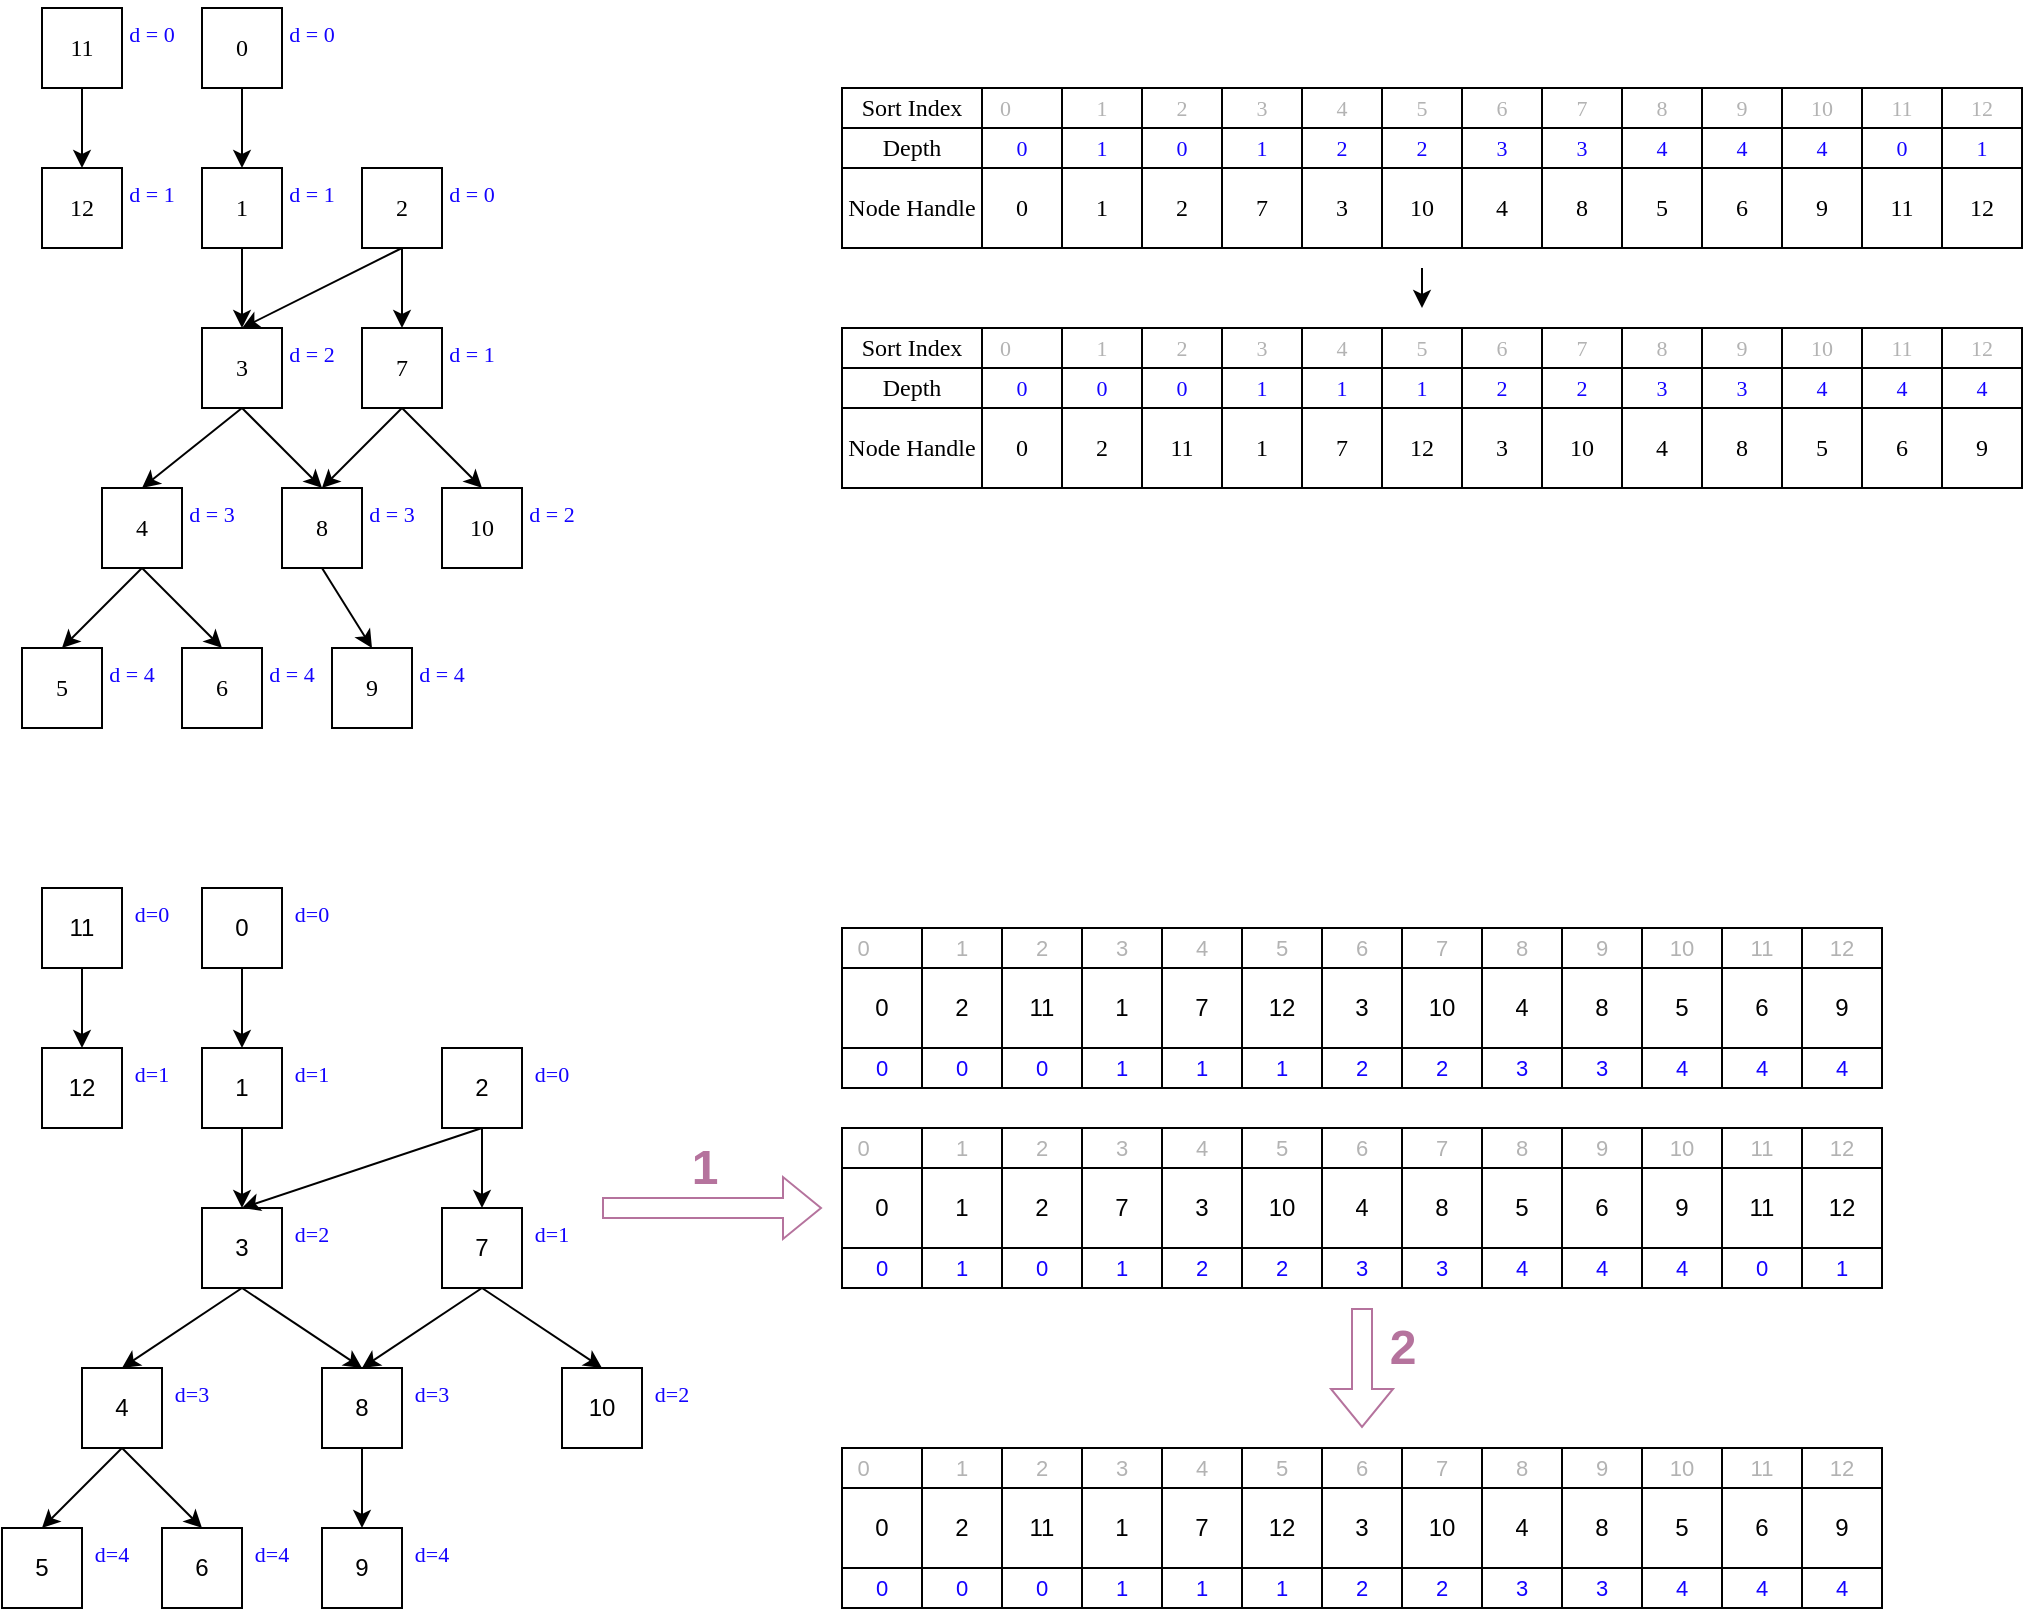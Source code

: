<mxfile version="24.4.0" type="device">
  <diagram name="Page-1" id="MWAQ0iZtQ8J0jfTP1CjT">
    <mxGraphModel dx="1088" dy="745" grid="1" gridSize="10" guides="1" tooltips="1" connect="1" arrows="1" fold="1" page="1" pageScale="1" pageWidth="1100" pageHeight="850" math="0" shadow="0">
      <root>
        <mxCell id="0" />
        <mxCell id="1" parent="0" />
        <mxCell id="f48sKgCeAc52ZoEBVjOV-11" style="edgeStyle=orthogonalEdgeStyle;rounded=0;orthogonalLoop=1;jettySize=auto;html=1;entryX=0.5;entryY=0;entryDx=0;entryDy=0;fontFamily=Times New Roman;" parent="1" source="Y4mBU43eQiTctoCK_1Iv-1" target="f48sKgCeAc52ZoEBVjOV-1" edge="1">
          <mxGeometry relative="1" as="geometry" />
        </mxCell>
        <mxCell id="Y4mBU43eQiTctoCK_1Iv-1" value="0" style="rounded=0;whiteSpace=wrap;html=1;fontFamily=Times New Roman;" parent="1" vertex="1">
          <mxGeometry x="120" y="40" width="40" height="40" as="geometry" />
        </mxCell>
        <mxCell id="f48sKgCeAc52ZoEBVjOV-12" style="edgeStyle=orthogonalEdgeStyle;rounded=0;orthogonalLoop=1;jettySize=auto;html=1;exitX=0.5;exitY=1;exitDx=0;exitDy=0;entryX=0.5;entryY=0;entryDx=0;entryDy=0;fontFamily=Times New Roman;" parent="1" source="f48sKgCeAc52ZoEBVjOV-1" target="f48sKgCeAc52ZoEBVjOV-3" edge="1">
          <mxGeometry relative="1" as="geometry" />
        </mxCell>
        <mxCell id="f48sKgCeAc52ZoEBVjOV-1" value="1" style="rounded=0;whiteSpace=wrap;html=1;fontFamily=Times New Roman;" parent="1" vertex="1">
          <mxGeometry x="120" y="120" width="40" height="40" as="geometry" />
        </mxCell>
        <mxCell id="f48sKgCeAc52ZoEBVjOV-13" style="edgeStyle=orthogonalEdgeStyle;rounded=0;orthogonalLoop=1;jettySize=auto;html=1;exitX=0.5;exitY=1;exitDx=0;exitDy=0;entryX=0.5;entryY=0;entryDx=0;entryDy=0;fontFamily=Times New Roman;" parent="1" source="f48sKgCeAc52ZoEBVjOV-2" target="f48sKgCeAc52ZoEBVjOV-4" edge="1">
          <mxGeometry relative="1" as="geometry" />
        </mxCell>
        <mxCell id="f48sKgCeAc52ZoEBVjOV-2" value="2" style="rounded=0;whiteSpace=wrap;html=1;fontFamily=Times New Roman;" parent="1" vertex="1">
          <mxGeometry x="200" y="120" width="40" height="40" as="geometry" />
        </mxCell>
        <mxCell id="f48sKgCeAc52ZoEBVjOV-21" style="edgeStyle=none;rounded=0;hachureGap=4;orthogonalLoop=1;jettySize=auto;html=1;entryX=0.5;entryY=0;entryDx=0;entryDy=0;strokeColor=default;align=center;verticalAlign=middle;fontFamily=Times New Roman;fontSize=11;fontColor=default;labelBackgroundColor=default;endArrow=classic;exitX=0.5;exitY=1;exitDx=0;exitDy=0;" parent="1" source="f48sKgCeAc52ZoEBVjOV-3" target="f48sKgCeAc52ZoEBVjOV-7" edge="1">
          <mxGeometry relative="1" as="geometry" />
        </mxCell>
        <mxCell id="f48sKgCeAc52ZoEBVjOV-22" style="edgeStyle=none;rounded=0;hachureGap=4;orthogonalLoop=1;jettySize=auto;html=1;exitX=0.5;exitY=1;exitDx=0;exitDy=0;entryX=0.5;entryY=0;entryDx=0;entryDy=0;strokeColor=default;align=center;verticalAlign=middle;fontFamily=Times New Roman;fontSize=11;fontColor=default;labelBackgroundColor=default;endArrow=classic;" parent="1" source="f48sKgCeAc52ZoEBVjOV-3" target="f48sKgCeAc52ZoEBVjOV-5" edge="1">
          <mxGeometry relative="1" as="geometry" />
        </mxCell>
        <mxCell id="f48sKgCeAc52ZoEBVjOV-3" value="3" style="rounded=0;whiteSpace=wrap;html=1;fontFamily=Times New Roman;" parent="1" vertex="1">
          <mxGeometry x="120" y="200" width="40" height="40" as="geometry" />
        </mxCell>
        <mxCell id="f48sKgCeAc52ZoEBVjOV-18" style="rounded=0;hachureGap=4;orthogonalLoop=1;jettySize=auto;html=1;exitX=0.5;exitY=1;exitDx=0;exitDy=0;fontFamily=Times New Roman;strokeColor=default;entryX=0.5;entryY=0;entryDx=0;entryDy=0;" parent="1" source="f48sKgCeAc52ZoEBVjOV-4" target="f48sKgCeAc52ZoEBVjOV-6" edge="1">
          <mxGeometry relative="1" as="geometry" />
        </mxCell>
        <mxCell id="f48sKgCeAc52ZoEBVjOV-20" style="edgeStyle=none;rounded=0;hachureGap=4;orthogonalLoop=1;jettySize=auto;html=1;entryX=0.5;entryY=0;entryDx=0;entryDy=0;strokeColor=default;align=center;verticalAlign=middle;fontFamily=Times New Roman;fontSize=11;fontColor=default;labelBackgroundColor=default;endArrow=classic;exitX=0.5;exitY=1;exitDx=0;exitDy=0;" parent="1" source="f48sKgCeAc52ZoEBVjOV-4" target="f48sKgCeAc52ZoEBVjOV-5" edge="1">
          <mxGeometry relative="1" as="geometry" />
        </mxCell>
        <mxCell id="f48sKgCeAc52ZoEBVjOV-4" value="7" style="rounded=0;whiteSpace=wrap;html=1;fontFamily=Times New Roman;" parent="1" vertex="1">
          <mxGeometry x="200" y="200" width="40" height="40" as="geometry" />
        </mxCell>
        <mxCell id="f48sKgCeAc52ZoEBVjOV-23" style="edgeStyle=none;rounded=0;hachureGap=4;orthogonalLoop=1;jettySize=auto;html=1;exitX=0.5;exitY=1;exitDx=0;exitDy=0;entryX=0.5;entryY=0;entryDx=0;entryDy=0;strokeColor=default;align=center;verticalAlign=middle;fontFamily=Times New Roman;fontSize=11;fontColor=default;labelBackgroundColor=default;endArrow=classic;" parent="1" source="f48sKgCeAc52ZoEBVjOV-5" target="f48sKgCeAc52ZoEBVjOV-10" edge="1">
          <mxGeometry relative="1" as="geometry" />
        </mxCell>
        <mxCell id="f48sKgCeAc52ZoEBVjOV-5" value="8" style="rounded=0;whiteSpace=wrap;html=1;fontFamily=Times New Roman;" parent="1" vertex="1">
          <mxGeometry x="160" y="280" width="40" height="40" as="geometry" />
        </mxCell>
        <mxCell id="f48sKgCeAc52ZoEBVjOV-6" value="10" style="rounded=0;whiteSpace=wrap;html=1;fontFamily=Times New Roman;" parent="1" vertex="1">
          <mxGeometry x="240" y="280" width="40" height="40" as="geometry" />
        </mxCell>
        <mxCell id="f48sKgCeAc52ZoEBVjOV-24" style="edgeStyle=none;rounded=0;hachureGap=4;orthogonalLoop=1;jettySize=auto;html=1;exitX=0.5;exitY=1;exitDx=0;exitDy=0;entryX=0.5;entryY=0;entryDx=0;entryDy=0;strokeColor=default;align=center;verticalAlign=middle;fontFamily=Times New Roman;fontSize=11;fontColor=default;labelBackgroundColor=default;endArrow=classic;" parent="1" source="f48sKgCeAc52ZoEBVjOV-7" target="f48sKgCeAc52ZoEBVjOV-9" edge="1">
          <mxGeometry relative="1" as="geometry" />
        </mxCell>
        <mxCell id="f48sKgCeAc52ZoEBVjOV-25" style="edgeStyle=none;rounded=0;hachureGap=4;orthogonalLoop=1;jettySize=auto;html=1;exitX=0.5;exitY=1;exitDx=0;exitDy=0;entryX=0.5;entryY=0;entryDx=0;entryDy=0;strokeColor=default;align=center;verticalAlign=middle;fontFamily=Times New Roman;fontSize=11;fontColor=default;labelBackgroundColor=default;endArrow=classic;" parent="1" source="f48sKgCeAc52ZoEBVjOV-7" target="f48sKgCeAc52ZoEBVjOV-8" edge="1">
          <mxGeometry relative="1" as="geometry" />
        </mxCell>
        <mxCell id="f48sKgCeAc52ZoEBVjOV-7" value="4" style="rounded=0;whiteSpace=wrap;html=1;fontFamily=Times New Roman;" parent="1" vertex="1">
          <mxGeometry x="70" y="280" width="40" height="40" as="geometry" />
        </mxCell>
        <mxCell id="f48sKgCeAc52ZoEBVjOV-8" value="5" style="rounded=0;whiteSpace=wrap;html=1;fontFamily=Times New Roman;" parent="1" vertex="1">
          <mxGeometry x="30" y="360" width="40" height="40" as="geometry" />
        </mxCell>
        <mxCell id="f48sKgCeAc52ZoEBVjOV-9" value="6" style="rounded=0;whiteSpace=wrap;html=1;fontFamily=Times New Roman;" parent="1" vertex="1">
          <mxGeometry x="110" y="360" width="40" height="40" as="geometry" />
        </mxCell>
        <mxCell id="f48sKgCeAc52ZoEBVjOV-10" value="9" style="rounded=0;whiteSpace=wrap;html=1;fontFamily=Times New Roman;" parent="1" vertex="1">
          <mxGeometry x="185" y="360" width="40" height="40" as="geometry" />
        </mxCell>
        <mxCell id="f48sKgCeAc52ZoEBVjOV-16" value="" style="endArrow=classic;html=1;rounded=0;exitX=0.5;exitY=1;exitDx=0;exitDy=0;entryX=0.5;entryY=0;entryDx=0;entryDy=0;fontFamily=Times New Roman;" parent="1" source="f48sKgCeAc52ZoEBVjOV-2" target="f48sKgCeAc52ZoEBVjOV-3" edge="1">
          <mxGeometry width="50" height="50" relative="1" as="geometry">
            <mxPoint x="390" y="330" as="sourcePoint" />
            <mxPoint x="440" y="280" as="targetPoint" />
          </mxGeometry>
        </mxCell>
        <mxCell id="f48sKgCeAc52ZoEBVjOV-28" value="&lt;p style=&quot;line-height: 100%; font-size: 11px;&quot;&gt;d = 0&lt;/p&gt;" style="text;html=1;align=center;verticalAlign=middle;whiteSpace=wrap;rounded=0;fontFamily=Times New Roman;fontSize=11;labelBackgroundColor=none;glass=0;fontStyle=0;fontColor=#1303FF;" parent="1" vertex="1">
          <mxGeometry x="160" y="40" width="30" height="25" as="geometry" />
        </mxCell>
        <mxCell id="f48sKgCeAc52ZoEBVjOV-29" value="&lt;p style=&quot;line-height: 100%; font-size: 11px;&quot;&gt;d = 0&lt;/p&gt;" style="text;html=1;align=center;verticalAlign=middle;whiteSpace=wrap;rounded=0;fontFamily=Times New Roman;fontSize=11;labelBackgroundColor=none;glass=0;fontStyle=0;fontColor=#1303FF;" parent="1" vertex="1">
          <mxGeometry x="240" y="120" width="30" height="25" as="geometry" />
        </mxCell>
        <mxCell id="f48sKgCeAc52ZoEBVjOV-30" value="&lt;p style=&quot;line-height: 100%; font-size: 11px;&quot;&gt;d = 1&lt;/p&gt;" style="text;html=1;align=center;verticalAlign=middle;whiteSpace=wrap;rounded=0;fontFamily=Times New Roman;fontSize=11;labelBackgroundColor=none;glass=0;fontStyle=0;fontColor=#1303FF;" parent="1" vertex="1">
          <mxGeometry x="160" y="120" width="30" height="25" as="geometry" />
        </mxCell>
        <mxCell id="f48sKgCeAc52ZoEBVjOV-31" value="&lt;p style=&quot;line-height: 100%; font-size: 11px;&quot;&gt;d = 2&lt;/p&gt;" style="text;html=1;align=center;verticalAlign=middle;whiteSpace=wrap;rounded=0;fontFamily=Times New Roman;fontSize=11;labelBackgroundColor=none;glass=0;fontStyle=0;fontColor=#1303FF;" parent="1" vertex="1">
          <mxGeometry x="160" y="200" width="30" height="25" as="geometry" />
        </mxCell>
        <mxCell id="f48sKgCeAc52ZoEBVjOV-32" value="&lt;p style=&quot;line-height: 100%; font-size: 11px;&quot;&gt;d = 1&lt;/p&gt;" style="text;html=1;align=center;verticalAlign=middle;whiteSpace=wrap;rounded=0;fontFamily=Times New Roman;fontSize=11;labelBackgroundColor=none;glass=0;fontStyle=0;fontColor=#1303FF;" parent="1" vertex="1">
          <mxGeometry x="240" y="200" width="30" height="25" as="geometry" />
        </mxCell>
        <mxCell id="f48sKgCeAc52ZoEBVjOV-33" value="&lt;p style=&quot;line-height: 100%; font-size: 11px;&quot;&gt;d = 2&lt;/p&gt;" style="text;html=1;align=center;verticalAlign=middle;whiteSpace=wrap;rounded=0;fontFamily=Times New Roman;fontSize=11;labelBackgroundColor=none;glass=0;fontStyle=0;fontColor=#1303FF;" parent="1" vertex="1">
          <mxGeometry x="280" y="280" width="30" height="25" as="geometry" />
        </mxCell>
        <mxCell id="f48sKgCeAc52ZoEBVjOV-34" value="&lt;p style=&quot;line-height: 100%; font-size: 11px;&quot;&gt;d = 3&lt;/p&gt;" style="text;html=1;align=center;verticalAlign=middle;whiteSpace=wrap;rounded=0;fontFamily=Times New Roman;fontSize=11;labelBackgroundColor=none;glass=0;fontStyle=0;fontColor=#1303FF;" parent="1" vertex="1">
          <mxGeometry x="200" y="280" width="30" height="25" as="geometry" />
        </mxCell>
        <mxCell id="f48sKgCeAc52ZoEBVjOV-35" value="&lt;p style=&quot;line-height: 100%; font-size: 11px;&quot;&gt;d = 3&lt;/p&gt;" style="text;html=1;align=center;verticalAlign=middle;whiteSpace=wrap;rounded=0;fontFamily=Times New Roman;fontSize=11;labelBackgroundColor=none;glass=0;fontStyle=0;fontColor=#1303FF;" parent="1" vertex="1">
          <mxGeometry x="110" y="280" width="30" height="25" as="geometry" />
        </mxCell>
        <mxCell id="f48sKgCeAc52ZoEBVjOV-36" value="&lt;p style=&quot;line-height: 100%; font-size: 11px;&quot;&gt;d = 4&lt;/p&gt;" style="text;html=1;align=center;verticalAlign=middle;whiteSpace=wrap;rounded=0;fontFamily=Times New Roman;fontSize=11;labelBackgroundColor=none;glass=0;fontStyle=0;fontColor=#1303FF;" parent="1" vertex="1">
          <mxGeometry x="70" y="360" width="30" height="25" as="geometry" />
        </mxCell>
        <mxCell id="f48sKgCeAc52ZoEBVjOV-37" value="&lt;p style=&quot;line-height: 100%; font-size: 11px;&quot;&gt;d = 4&lt;/p&gt;" style="text;html=1;align=center;verticalAlign=middle;whiteSpace=wrap;rounded=0;fontFamily=Times New Roman;fontSize=11;labelBackgroundColor=none;glass=0;fontStyle=0;fontColor=#1303FF;" parent="1" vertex="1">
          <mxGeometry x="150" y="360" width="30" height="25" as="geometry" />
        </mxCell>
        <mxCell id="f48sKgCeAc52ZoEBVjOV-38" value="&lt;p style=&quot;line-height: 100%; font-size: 11px;&quot;&gt;d = 4&lt;/p&gt;" style="text;html=1;align=center;verticalAlign=middle;whiteSpace=wrap;rounded=0;fontFamily=Times New Roman;fontSize=11;labelBackgroundColor=none;glass=0;fontStyle=0;fontColor=#1303FF;" parent="1" vertex="1">
          <mxGeometry x="225" y="360" width="30" height="25" as="geometry" />
        </mxCell>
        <mxCell id="f48sKgCeAc52ZoEBVjOV-97" style="edgeStyle=orthogonalEdgeStyle;rounded=0;orthogonalLoop=1;jettySize=auto;html=1;exitX=0.5;exitY=1;exitDx=0;exitDy=0;entryX=0.5;entryY=0;entryDx=0;entryDy=0;fontFamily=Times New Roman;" parent="1" source="f48sKgCeAc52ZoEBVjOV-93" target="f48sKgCeAc52ZoEBVjOV-95" edge="1">
          <mxGeometry relative="1" as="geometry" />
        </mxCell>
        <mxCell id="f48sKgCeAc52ZoEBVjOV-93" value="11" style="rounded=0;whiteSpace=wrap;html=1;fontFamily=Times New Roman;" parent="1" vertex="1">
          <mxGeometry x="40" y="40" width="40" height="40" as="geometry" />
        </mxCell>
        <mxCell id="f48sKgCeAc52ZoEBVjOV-94" value="&lt;p style=&quot;line-height: 100%; font-size: 11px;&quot;&gt;d = 0&lt;/p&gt;" style="text;html=1;align=center;verticalAlign=middle;whiteSpace=wrap;rounded=0;fontFamily=Times New Roman;fontSize=11;labelBackgroundColor=none;glass=0;fontStyle=0;fontColor=#1303FF;" parent="1" vertex="1">
          <mxGeometry x="80" y="40" width="30" height="25" as="geometry" />
        </mxCell>
        <mxCell id="f48sKgCeAc52ZoEBVjOV-95" value="12" style="rounded=0;whiteSpace=wrap;html=1;fontFamily=Times New Roman;" parent="1" vertex="1">
          <mxGeometry x="40" y="120" width="40" height="40" as="geometry" />
        </mxCell>
        <mxCell id="f48sKgCeAc52ZoEBVjOV-96" value="&lt;p style=&quot;line-height: 100%; font-size: 11px;&quot;&gt;d = 1&lt;/p&gt;" style="text;html=1;align=center;verticalAlign=middle;whiteSpace=wrap;rounded=0;fontFamily=Times New Roman;fontSize=11;labelBackgroundColor=none;glass=0;fontStyle=0;fontColor=#1303FF;" parent="1" vertex="1">
          <mxGeometry x="80" y="120" width="30" height="25" as="geometry" />
        </mxCell>
        <mxCell id="f48sKgCeAc52ZoEBVjOV-102" value="" style="shape=table;startSize=0;container=1;collapsible=0;childLayout=tableLayout;fontSize=16;" parent="1" vertex="1">
          <mxGeometry x="440" y="500" width="520.0" height="80" as="geometry" />
        </mxCell>
        <mxCell id="f48sKgCeAc52ZoEBVjOV-103" value="" style="shape=tableRow;horizontal=0;startSize=0;swimlaneHead=0;swimlaneBody=0;strokeColor=inherit;top=0;left=0;bottom=0;right=0;collapsible=0;dropTarget=0;fillColor=none;points=[[0,0.5],[1,0.5]];portConstraint=eastwest;fontSize=11;fontColor=#B3B3B3;" parent="f48sKgCeAc52ZoEBVjOV-102" vertex="1">
          <mxGeometry width="520.0" height="20" as="geometry" />
        </mxCell>
        <mxCell id="f48sKgCeAc52ZoEBVjOV-104" value="0&lt;span style=&quot;white-space: pre; font-size: 11px;&quot;&gt;&#x9;&lt;/span&gt;" style="shape=partialRectangle;html=1;whiteSpace=wrap;connectable=0;strokeColor=inherit;overflow=hidden;fillColor=none;top=0;left=0;bottom=0;right=0;pointerEvents=1;fontSize=11;fontColor=#B3B3B3;" parent="f48sKgCeAc52ZoEBVjOV-103" vertex="1">
          <mxGeometry width="40" height="20" as="geometry">
            <mxRectangle width="40" height="20" as="alternateBounds" />
          </mxGeometry>
        </mxCell>
        <mxCell id="f48sKgCeAc52ZoEBVjOV-105" value="1" style="shape=partialRectangle;html=1;whiteSpace=wrap;connectable=0;strokeColor=inherit;overflow=hidden;fillColor=none;top=0;left=0;bottom=0;right=0;pointerEvents=1;fontSize=11;fontColor=#B3B3B3;" parent="f48sKgCeAc52ZoEBVjOV-103" vertex="1">
          <mxGeometry x="40" width="40" height="20" as="geometry">
            <mxRectangle width="40" height="20" as="alternateBounds" />
          </mxGeometry>
        </mxCell>
        <mxCell id="f48sKgCeAc52ZoEBVjOV-106" value="2" style="shape=partialRectangle;html=1;whiteSpace=wrap;connectable=0;strokeColor=inherit;overflow=hidden;fillColor=none;top=0;left=0;bottom=0;right=0;pointerEvents=1;fontSize=11;fontColor=#B3B3B3;" parent="f48sKgCeAc52ZoEBVjOV-103" vertex="1">
          <mxGeometry x="80" width="40" height="20" as="geometry">
            <mxRectangle width="40" height="20" as="alternateBounds" />
          </mxGeometry>
        </mxCell>
        <mxCell id="f48sKgCeAc52ZoEBVjOV-107" value="3" style="shape=partialRectangle;html=1;whiteSpace=wrap;connectable=0;strokeColor=inherit;overflow=hidden;fillColor=none;top=0;left=0;bottom=0;right=0;pointerEvents=1;fontSize=11;fontColor=#B3B3B3;" parent="f48sKgCeAc52ZoEBVjOV-103" vertex="1">
          <mxGeometry x="120" width="40" height="20" as="geometry">
            <mxRectangle width="40" height="20" as="alternateBounds" />
          </mxGeometry>
        </mxCell>
        <mxCell id="f48sKgCeAc52ZoEBVjOV-108" value="4" style="shape=partialRectangle;html=1;whiteSpace=wrap;connectable=0;strokeColor=inherit;overflow=hidden;fillColor=none;top=0;left=0;bottom=0;right=0;pointerEvents=1;fontSize=11;fontColor=#B3B3B3;" parent="f48sKgCeAc52ZoEBVjOV-103" vertex="1">
          <mxGeometry x="160" width="40" height="20" as="geometry">
            <mxRectangle width="40" height="20" as="alternateBounds" />
          </mxGeometry>
        </mxCell>
        <mxCell id="f48sKgCeAc52ZoEBVjOV-109" value="5" style="shape=partialRectangle;html=1;whiteSpace=wrap;connectable=0;strokeColor=inherit;overflow=hidden;fillColor=none;top=0;left=0;bottom=0;right=0;pointerEvents=1;fontSize=11;fontColor=#B3B3B3;" parent="f48sKgCeAc52ZoEBVjOV-103" vertex="1">
          <mxGeometry x="200" width="40" height="20" as="geometry">
            <mxRectangle width="40" height="20" as="alternateBounds" />
          </mxGeometry>
        </mxCell>
        <mxCell id="f48sKgCeAc52ZoEBVjOV-110" value="6" style="shape=partialRectangle;html=1;whiteSpace=wrap;connectable=0;strokeColor=inherit;overflow=hidden;fillColor=none;top=0;left=0;bottom=0;right=0;pointerEvents=1;fontSize=11;fontColor=#B3B3B3;" parent="f48sKgCeAc52ZoEBVjOV-103" vertex="1">
          <mxGeometry x="240" width="40" height="20" as="geometry">
            <mxRectangle width="40" height="20" as="alternateBounds" />
          </mxGeometry>
        </mxCell>
        <mxCell id="f48sKgCeAc52ZoEBVjOV-111" value="7" style="shape=partialRectangle;html=1;whiteSpace=wrap;connectable=0;strokeColor=inherit;overflow=hidden;fillColor=none;top=0;left=0;bottom=0;right=0;pointerEvents=1;fontSize=11;fontColor=#B3B3B3;" parent="f48sKgCeAc52ZoEBVjOV-103" vertex="1">
          <mxGeometry x="280" width="40" height="20" as="geometry">
            <mxRectangle width="40" height="20" as="alternateBounds" />
          </mxGeometry>
        </mxCell>
        <mxCell id="f48sKgCeAc52ZoEBVjOV-112" value="8" style="shape=partialRectangle;html=1;whiteSpace=wrap;connectable=0;strokeColor=inherit;overflow=hidden;fillColor=none;top=0;left=0;bottom=0;right=0;pointerEvents=1;fontSize=11;fontColor=#B3B3B3;" parent="f48sKgCeAc52ZoEBVjOV-103" vertex="1">
          <mxGeometry x="320" width="40" height="20" as="geometry">
            <mxRectangle width="40" height="20" as="alternateBounds" />
          </mxGeometry>
        </mxCell>
        <mxCell id="f48sKgCeAc52ZoEBVjOV-113" value="9" style="shape=partialRectangle;html=1;whiteSpace=wrap;connectable=0;strokeColor=inherit;overflow=hidden;fillColor=none;top=0;left=0;bottom=0;right=0;pointerEvents=1;fontSize=11;fontColor=#B3B3B3;" parent="f48sKgCeAc52ZoEBVjOV-103" vertex="1">
          <mxGeometry x="360" width="40" height="20" as="geometry">
            <mxRectangle width="40" height="20" as="alternateBounds" />
          </mxGeometry>
        </mxCell>
        <mxCell id="f48sKgCeAc52ZoEBVjOV-114" value="10" style="shape=partialRectangle;html=1;whiteSpace=wrap;connectable=0;strokeColor=inherit;overflow=hidden;fillColor=none;top=0;left=0;bottom=0;right=0;pointerEvents=1;fontSize=11;fontColor=#B3B3B3;" parent="f48sKgCeAc52ZoEBVjOV-103" vertex="1">
          <mxGeometry x="400" width="40" height="20" as="geometry">
            <mxRectangle width="40" height="20" as="alternateBounds" />
          </mxGeometry>
        </mxCell>
        <mxCell id="f48sKgCeAc52ZoEBVjOV-115" value="11" style="shape=partialRectangle;html=1;whiteSpace=wrap;connectable=0;strokeColor=inherit;overflow=hidden;fillColor=none;top=0;left=0;bottom=0;right=0;pointerEvents=1;fontSize=11;fontColor=#B3B3B3;" parent="f48sKgCeAc52ZoEBVjOV-103" vertex="1">
          <mxGeometry x="440" width="40" height="20" as="geometry">
            <mxRectangle width="40" height="20" as="alternateBounds" />
          </mxGeometry>
        </mxCell>
        <mxCell id="f48sKgCeAc52ZoEBVjOV-116" value="12" style="shape=partialRectangle;html=1;whiteSpace=wrap;connectable=0;strokeColor=inherit;overflow=hidden;fillColor=none;top=0;left=0;bottom=0;right=0;pointerEvents=1;fontSize=11;fontColor=#B3B3B3;" parent="f48sKgCeAc52ZoEBVjOV-103" vertex="1">
          <mxGeometry x="480" width="40" height="20" as="geometry">
            <mxRectangle width="40" height="20" as="alternateBounds" />
          </mxGeometry>
        </mxCell>
        <mxCell id="f48sKgCeAc52ZoEBVjOV-117" value="" style="shape=tableRow;horizontal=0;startSize=0;swimlaneHead=0;swimlaneBody=0;strokeColor=inherit;top=0;left=0;bottom=0;right=0;collapsible=0;dropTarget=0;fillColor=none;points=[[0,0.5],[1,0.5]];portConstraint=eastwest;fontSize=12;" parent="f48sKgCeAc52ZoEBVjOV-102" vertex="1">
          <mxGeometry y="20" width="520.0" height="40" as="geometry" />
        </mxCell>
        <mxCell id="f48sKgCeAc52ZoEBVjOV-118" value="0" style="shape=partialRectangle;html=1;whiteSpace=wrap;connectable=0;strokeColor=inherit;overflow=hidden;fillColor=none;top=0;left=0;bottom=0;right=0;pointerEvents=1;fontSize=12;" parent="f48sKgCeAc52ZoEBVjOV-117" vertex="1">
          <mxGeometry width="40" height="40" as="geometry">
            <mxRectangle width="40" height="40" as="alternateBounds" />
          </mxGeometry>
        </mxCell>
        <mxCell id="f48sKgCeAc52ZoEBVjOV-119" value="2" style="shape=partialRectangle;html=1;whiteSpace=wrap;connectable=0;strokeColor=inherit;overflow=hidden;fillColor=none;top=0;left=0;bottom=0;right=0;pointerEvents=1;fontSize=12;" parent="f48sKgCeAc52ZoEBVjOV-117" vertex="1">
          <mxGeometry x="40" width="40" height="40" as="geometry">
            <mxRectangle width="40" height="40" as="alternateBounds" />
          </mxGeometry>
        </mxCell>
        <mxCell id="f48sKgCeAc52ZoEBVjOV-120" value="11" style="shape=partialRectangle;html=1;whiteSpace=wrap;connectable=0;strokeColor=inherit;overflow=hidden;fillColor=none;top=0;left=0;bottom=0;right=0;pointerEvents=1;fontSize=12;" parent="f48sKgCeAc52ZoEBVjOV-117" vertex="1">
          <mxGeometry x="80" width="40" height="40" as="geometry">
            <mxRectangle width="40" height="40" as="alternateBounds" />
          </mxGeometry>
        </mxCell>
        <mxCell id="f48sKgCeAc52ZoEBVjOV-121" value="1" style="shape=partialRectangle;html=1;whiteSpace=wrap;connectable=0;strokeColor=inherit;overflow=hidden;fillColor=none;top=0;left=0;bottom=0;right=0;pointerEvents=1;fontSize=12;" parent="f48sKgCeAc52ZoEBVjOV-117" vertex="1">
          <mxGeometry x="120" width="40" height="40" as="geometry">
            <mxRectangle width="40" height="40" as="alternateBounds" />
          </mxGeometry>
        </mxCell>
        <mxCell id="f48sKgCeAc52ZoEBVjOV-122" value="7" style="shape=partialRectangle;html=1;whiteSpace=wrap;connectable=0;strokeColor=inherit;overflow=hidden;fillColor=none;top=0;left=0;bottom=0;right=0;pointerEvents=1;fontSize=12;" parent="f48sKgCeAc52ZoEBVjOV-117" vertex="1">
          <mxGeometry x="160" width="40" height="40" as="geometry">
            <mxRectangle width="40" height="40" as="alternateBounds" />
          </mxGeometry>
        </mxCell>
        <mxCell id="f48sKgCeAc52ZoEBVjOV-123" value="12" style="shape=partialRectangle;html=1;whiteSpace=wrap;connectable=0;strokeColor=inherit;overflow=hidden;fillColor=none;top=0;left=0;bottom=0;right=0;pointerEvents=1;fontSize=12;" parent="f48sKgCeAc52ZoEBVjOV-117" vertex="1">
          <mxGeometry x="200" width="40" height="40" as="geometry">
            <mxRectangle width="40" height="40" as="alternateBounds" />
          </mxGeometry>
        </mxCell>
        <mxCell id="f48sKgCeAc52ZoEBVjOV-124" value="3" style="shape=partialRectangle;html=1;whiteSpace=wrap;connectable=0;strokeColor=inherit;overflow=hidden;fillColor=none;top=0;left=0;bottom=0;right=0;pointerEvents=1;fontSize=12;" parent="f48sKgCeAc52ZoEBVjOV-117" vertex="1">
          <mxGeometry x="240" width="40" height="40" as="geometry">
            <mxRectangle width="40" height="40" as="alternateBounds" />
          </mxGeometry>
        </mxCell>
        <mxCell id="f48sKgCeAc52ZoEBVjOV-125" value="10" style="shape=partialRectangle;html=1;whiteSpace=wrap;connectable=0;strokeColor=inherit;overflow=hidden;fillColor=none;top=0;left=0;bottom=0;right=0;pointerEvents=1;fontSize=12;" parent="f48sKgCeAc52ZoEBVjOV-117" vertex="1">
          <mxGeometry x="280" width="40" height="40" as="geometry">
            <mxRectangle width="40" height="40" as="alternateBounds" />
          </mxGeometry>
        </mxCell>
        <mxCell id="f48sKgCeAc52ZoEBVjOV-126" value="4" style="shape=partialRectangle;html=1;whiteSpace=wrap;connectable=0;strokeColor=inherit;overflow=hidden;fillColor=none;top=0;left=0;bottom=0;right=0;pointerEvents=1;fontSize=12;" parent="f48sKgCeAc52ZoEBVjOV-117" vertex="1">
          <mxGeometry x="320" width="40" height="40" as="geometry">
            <mxRectangle width="40" height="40" as="alternateBounds" />
          </mxGeometry>
        </mxCell>
        <mxCell id="f48sKgCeAc52ZoEBVjOV-127" value="8" style="shape=partialRectangle;html=1;whiteSpace=wrap;connectable=0;strokeColor=inherit;overflow=hidden;fillColor=none;top=0;left=0;bottom=0;right=0;pointerEvents=1;fontSize=12;" parent="f48sKgCeAc52ZoEBVjOV-117" vertex="1">
          <mxGeometry x="360" width="40" height="40" as="geometry">
            <mxRectangle width="40" height="40" as="alternateBounds" />
          </mxGeometry>
        </mxCell>
        <mxCell id="f48sKgCeAc52ZoEBVjOV-128" value="5" style="shape=partialRectangle;html=1;whiteSpace=wrap;connectable=0;strokeColor=inherit;overflow=hidden;fillColor=none;top=0;left=0;bottom=0;right=0;pointerEvents=1;fontSize=12;" parent="f48sKgCeAc52ZoEBVjOV-117" vertex="1">
          <mxGeometry x="400" width="40" height="40" as="geometry">
            <mxRectangle width="40" height="40" as="alternateBounds" />
          </mxGeometry>
        </mxCell>
        <mxCell id="f48sKgCeAc52ZoEBVjOV-129" value="6" style="shape=partialRectangle;html=1;whiteSpace=wrap;connectable=0;strokeColor=inherit;overflow=hidden;fillColor=none;top=0;left=0;bottom=0;right=0;pointerEvents=1;fontSize=12;" parent="f48sKgCeAc52ZoEBVjOV-117" vertex="1">
          <mxGeometry x="440" width="40" height="40" as="geometry">
            <mxRectangle width="40" height="40" as="alternateBounds" />
          </mxGeometry>
        </mxCell>
        <mxCell id="f48sKgCeAc52ZoEBVjOV-130" value="9" style="shape=partialRectangle;html=1;whiteSpace=wrap;connectable=0;strokeColor=inherit;overflow=hidden;fillColor=none;top=0;left=0;bottom=0;right=0;pointerEvents=1;fontSize=12;" parent="f48sKgCeAc52ZoEBVjOV-117" vertex="1">
          <mxGeometry x="480" width="40" height="40" as="geometry">
            <mxRectangle width="40" height="40" as="alternateBounds" />
          </mxGeometry>
        </mxCell>
        <mxCell id="f48sKgCeAc52ZoEBVjOV-174" style="shape=tableRow;horizontal=0;startSize=0;swimlaneHead=0;swimlaneBody=0;strokeColor=inherit;top=0;left=0;bottom=0;right=0;collapsible=0;dropTarget=0;fillColor=none;points=[[0,0.5],[1,0.5]];portConstraint=eastwest;fontSize=11;fontColor=#1303FF;" parent="f48sKgCeAc52ZoEBVjOV-102" vertex="1">
          <mxGeometry y="60" width="520.0" height="20" as="geometry" />
        </mxCell>
        <mxCell id="f48sKgCeAc52ZoEBVjOV-175" value="0" style="shape=partialRectangle;html=1;whiteSpace=wrap;connectable=0;strokeColor=inherit;overflow=hidden;fillColor=none;top=0;left=0;bottom=0;right=0;pointerEvents=1;fontSize=11;fontColor=#1303FF;" parent="f48sKgCeAc52ZoEBVjOV-174" vertex="1">
          <mxGeometry width="40" height="20" as="geometry">
            <mxRectangle width="40" height="20" as="alternateBounds" />
          </mxGeometry>
        </mxCell>
        <mxCell id="f48sKgCeAc52ZoEBVjOV-176" value="0" style="shape=partialRectangle;html=1;whiteSpace=wrap;connectable=0;strokeColor=inherit;overflow=hidden;fillColor=none;top=0;left=0;bottom=0;right=0;pointerEvents=1;fontSize=11;fontColor=#1303FF;" parent="f48sKgCeAc52ZoEBVjOV-174" vertex="1">
          <mxGeometry x="40" width="40" height="20" as="geometry">
            <mxRectangle width="40" height="20" as="alternateBounds" />
          </mxGeometry>
        </mxCell>
        <mxCell id="f48sKgCeAc52ZoEBVjOV-177" value="0" style="shape=partialRectangle;html=1;whiteSpace=wrap;connectable=0;strokeColor=inherit;overflow=hidden;fillColor=none;top=0;left=0;bottom=0;right=0;pointerEvents=1;fontSize=11;fontColor=#1303FF;" parent="f48sKgCeAc52ZoEBVjOV-174" vertex="1">
          <mxGeometry x="80" width="40" height="20" as="geometry">
            <mxRectangle width="40" height="20" as="alternateBounds" />
          </mxGeometry>
        </mxCell>
        <mxCell id="f48sKgCeAc52ZoEBVjOV-178" value="1" style="shape=partialRectangle;html=1;whiteSpace=wrap;connectable=0;strokeColor=inherit;overflow=hidden;fillColor=none;top=0;left=0;bottom=0;right=0;pointerEvents=1;fontSize=11;fontColor=#1303FF;" parent="f48sKgCeAc52ZoEBVjOV-174" vertex="1">
          <mxGeometry x="120" width="40" height="20" as="geometry">
            <mxRectangle width="40" height="20" as="alternateBounds" />
          </mxGeometry>
        </mxCell>
        <mxCell id="f48sKgCeAc52ZoEBVjOV-179" value="1" style="shape=partialRectangle;html=1;whiteSpace=wrap;connectable=0;strokeColor=inherit;overflow=hidden;fillColor=none;top=0;left=0;bottom=0;right=0;pointerEvents=1;fontSize=11;fontColor=#1303FF;" parent="f48sKgCeAc52ZoEBVjOV-174" vertex="1">
          <mxGeometry x="160" width="40" height="20" as="geometry">
            <mxRectangle width="40" height="20" as="alternateBounds" />
          </mxGeometry>
        </mxCell>
        <mxCell id="f48sKgCeAc52ZoEBVjOV-180" value="1" style="shape=partialRectangle;html=1;whiteSpace=wrap;connectable=0;strokeColor=inherit;overflow=hidden;fillColor=none;top=0;left=0;bottom=0;right=0;pointerEvents=1;fontSize=11;fontColor=#1303FF;" parent="f48sKgCeAc52ZoEBVjOV-174" vertex="1">
          <mxGeometry x="200" width="40" height="20" as="geometry">
            <mxRectangle width="40" height="20" as="alternateBounds" />
          </mxGeometry>
        </mxCell>
        <mxCell id="f48sKgCeAc52ZoEBVjOV-181" value="2" style="shape=partialRectangle;html=1;whiteSpace=wrap;connectable=0;strokeColor=inherit;overflow=hidden;fillColor=none;top=0;left=0;bottom=0;right=0;pointerEvents=1;fontSize=11;fontColor=#1303FF;" parent="f48sKgCeAc52ZoEBVjOV-174" vertex="1">
          <mxGeometry x="240" width="40" height="20" as="geometry">
            <mxRectangle width="40" height="20" as="alternateBounds" />
          </mxGeometry>
        </mxCell>
        <mxCell id="f48sKgCeAc52ZoEBVjOV-182" value="2" style="shape=partialRectangle;html=1;whiteSpace=wrap;connectable=0;strokeColor=inherit;overflow=hidden;fillColor=none;top=0;left=0;bottom=0;right=0;pointerEvents=1;fontSize=11;fontColor=#1303FF;" parent="f48sKgCeAc52ZoEBVjOV-174" vertex="1">
          <mxGeometry x="280" width="40" height="20" as="geometry">
            <mxRectangle width="40" height="20" as="alternateBounds" />
          </mxGeometry>
        </mxCell>
        <mxCell id="f48sKgCeAc52ZoEBVjOV-183" value="3" style="shape=partialRectangle;html=1;whiteSpace=wrap;connectable=0;strokeColor=inherit;overflow=hidden;fillColor=none;top=0;left=0;bottom=0;right=0;pointerEvents=1;fontSize=11;fontColor=#1303FF;" parent="f48sKgCeAc52ZoEBVjOV-174" vertex="1">
          <mxGeometry x="320" width="40" height="20" as="geometry">
            <mxRectangle width="40" height="20" as="alternateBounds" />
          </mxGeometry>
        </mxCell>
        <mxCell id="f48sKgCeAc52ZoEBVjOV-184" value="3" style="shape=partialRectangle;html=1;whiteSpace=wrap;connectable=0;strokeColor=inherit;overflow=hidden;fillColor=none;top=0;left=0;bottom=0;right=0;pointerEvents=1;fontSize=11;fontColor=#1303FF;" parent="f48sKgCeAc52ZoEBVjOV-174" vertex="1">
          <mxGeometry x="360" width="40" height="20" as="geometry">
            <mxRectangle width="40" height="20" as="alternateBounds" />
          </mxGeometry>
        </mxCell>
        <mxCell id="f48sKgCeAc52ZoEBVjOV-185" value="4" style="shape=partialRectangle;html=1;whiteSpace=wrap;connectable=0;strokeColor=inherit;overflow=hidden;fillColor=none;top=0;left=0;bottom=0;right=0;pointerEvents=1;fontSize=11;fontColor=#1303FF;" parent="f48sKgCeAc52ZoEBVjOV-174" vertex="1">
          <mxGeometry x="400" width="40" height="20" as="geometry">
            <mxRectangle width="40" height="20" as="alternateBounds" />
          </mxGeometry>
        </mxCell>
        <mxCell id="f48sKgCeAc52ZoEBVjOV-186" value="4" style="shape=partialRectangle;html=1;whiteSpace=wrap;connectable=0;strokeColor=inherit;overflow=hidden;fillColor=none;top=0;left=0;bottom=0;right=0;pointerEvents=1;fontSize=11;fontColor=#1303FF;" parent="f48sKgCeAc52ZoEBVjOV-174" vertex="1">
          <mxGeometry x="440" width="40" height="20" as="geometry">
            <mxRectangle width="40" height="20" as="alternateBounds" />
          </mxGeometry>
        </mxCell>
        <mxCell id="f48sKgCeAc52ZoEBVjOV-187" value="4" style="shape=partialRectangle;html=1;whiteSpace=wrap;connectable=0;strokeColor=inherit;overflow=hidden;fillColor=none;top=0;left=0;bottom=0;right=0;pointerEvents=1;fontSize=11;fontColor=#1303FF;" parent="f48sKgCeAc52ZoEBVjOV-174" vertex="1">
          <mxGeometry x="480" width="40" height="20" as="geometry">
            <mxRectangle width="40" height="20" as="alternateBounds" />
          </mxGeometry>
        </mxCell>
        <mxCell id="f48sKgCeAc52ZoEBVjOV-193" style="edgeStyle=orthogonalEdgeStyle;rounded=0;orthogonalLoop=1;jettySize=auto;html=1;entryX=0.5;entryY=0;entryDx=0;entryDy=0;" parent="1" source="f48sKgCeAc52ZoEBVjOV-194" target="f48sKgCeAc52ZoEBVjOV-196" edge="1">
          <mxGeometry relative="1" as="geometry" />
        </mxCell>
        <mxCell id="f48sKgCeAc52ZoEBVjOV-194" value="0" style="rounded=0;whiteSpace=wrap;html=1;" parent="1" vertex="1">
          <mxGeometry x="120" y="480" width="40" height="40" as="geometry" />
        </mxCell>
        <mxCell id="f48sKgCeAc52ZoEBVjOV-195" style="edgeStyle=orthogonalEdgeStyle;rounded=0;orthogonalLoop=1;jettySize=auto;html=1;exitX=0.5;exitY=1;exitDx=0;exitDy=0;entryX=0.5;entryY=0;entryDx=0;entryDy=0;" parent="1" source="f48sKgCeAc52ZoEBVjOV-196" target="f48sKgCeAc52ZoEBVjOV-201" edge="1">
          <mxGeometry relative="1" as="geometry" />
        </mxCell>
        <mxCell id="f48sKgCeAc52ZoEBVjOV-196" value="1" style="rounded=0;whiteSpace=wrap;html=1;" parent="1" vertex="1">
          <mxGeometry x="120" y="560" width="40" height="40" as="geometry" />
        </mxCell>
        <mxCell id="f48sKgCeAc52ZoEBVjOV-197" style="edgeStyle=orthogonalEdgeStyle;rounded=0;orthogonalLoop=1;jettySize=auto;html=1;exitX=0.5;exitY=1;exitDx=0;exitDy=0;entryX=0.5;entryY=0;entryDx=0;entryDy=0;" parent="1" source="f48sKgCeAc52ZoEBVjOV-198" target="f48sKgCeAc52ZoEBVjOV-204" edge="1">
          <mxGeometry relative="1" as="geometry" />
        </mxCell>
        <mxCell id="f48sKgCeAc52ZoEBVjOV-198" value="2" style="rounded=0;whiteSpace=wrap;html=1;" parent="1" vertex="1">
          <mxGeometry x="240" y="560" width="40" height="40" as="geometry" />
        </mxCell>
        <mxCell id="f48sKgCeAc52ZoEBVjOV-199" style="edgeStyle=none;rounded=0;hachureGap=4;orthogonalLoop=1;jettySize=auto;html=1;entryX=0.5;entryY=0;entryDx=0;entryDy=0;strokeColor=default;align=center;verticalAlign=middle;fontFamily=Architects Daughter;fontSource=https%3A%2F%2Ffonts.googleapis.com%2Fcss%3Ffamily%3DArchitects%2BDaughter;fontSize=11;fontColor=default;labelBackgroundColor=default;endArrow=classic;exitX=0.5;exitY=1;exitDx=0;exitDy=0;" parent="1" source="f48sKgCeAc52ZoEBVjOV-201" target="f48sKgCeAc52ZoEBVjOV-210" edge="1">
          <mxGeometry relative="1" as="geometry" />
        </mxCell>
        <mxCell id="f48sKgCeAc52ZoEBVjOV-200" style="edgeStyle=none;rounded=0;hachureGap=4;orthogonalLoop=1;jettySize=auto;html=1;exitX=0.5;exitY=1;exitDx=0;exitDy=0;entryX=0.5;entryY=0;entryDx=0;entryDy=0;strokeColor=default;align=center;verticalAlign=middle;fontFamily=Architects Daughter;fontSource=https%3A%2F%2Ffonts.googleapis.com%2Fcss%3Ffamily%3DArchitects%2BDaughter;fontSize=11;fontColor=default;labelBackgroundColor=default;endArrow=classic;" parent="1" source="f48sKgCeAc52ZoEBVjOV-201" target="f48sKgCeAc52ZoEBVjOV-206" edge="1">
          <mxGeometry relative="1" as="geometry" />
        </mxCell>
        <mxCell id="f48sKgCeAc52ZoEBVjOV-201" value="3" style="rounded=0;whiteSpace=wrap;html=1;" parent="1" vertex="1">
          <mxGeometry x="120" y="640" width="40" height="40" as="geometry" />
        </mxCell>
        <mxCell id="f48sKgCeAc52ZoEBVjOV-202" style="rounded=0;hachureGap=4;orthogonalLoop=1;jettySize=auto;html=1;exitX=0.5;exitY=1;exitDx=0;exitDy=0;fontFamily=Architects Daughter;fontSource=https%3A%2F%2Ffonts.googleapis.com%2Fcss%3Ffamily%3DArchitects%2BDaughter;strokeColor=default;entryX=0.5;entryY=0;entryDx=0;entryDy=0;" parent="1" source="f48sKgCeAc52ZoEBVjOV-204" target="f48sKgCeAc52ZoEBVjOV-207" edge="1">
          <mxGeometry relative="1" as="geometry" />
        </mxCell>
        <mxCell id="f48sKgCeAc52ZoEBVjOV-203" style="edgeStyle=none;rounded=0;hachureGap=4;orthogonalLoop=1;jettySize=auto;html=1;entryX=0.5;entryY=0;entryDx=0;entryDy=0;strokeColor=default;align=center;verticalAlign=middle;fontFamily=Architects Daughter;fontSource=https%3A%2F%2Ffonts.googleapis.com%2Fcss%3Ffamily%3DArchitects%2BDaughter;fontSize=11;fontColor=default;labelBackgroundColor=default;endArrow=classic;exitX=0.5;exitY=1;exitDx=0;exitDy=0;" parent="1" source="f48sKgCeAc52ZoEBVjOV-204" target="f48sKgCeAc52ZoEBVjOV-206" edge="1">
          <mxGeometry relative="1" as="geometry" />
        </mxCell>
        <mxCell id="f48sKgCeAc52ZoEBVjOV-204" value="7" style="rounded=0;whiteSpace=wrap;html=1;" parent="1" vertex="1">
          <mxGeometry x="240" y="640" width="40" height="40" as="geometry" />
        </mxCell>
        <mxCell id="f48sKgCeAc52ZoEBVjOV-205" style="edgeStyle=none;rounded=0;hachureGap=4;orthogonalLoop=1;jettySize=auto;html=1;exitX=0.5;exitY=1;exitDx=0;exitDy=0;entryX=0.5;entryY=0;entryDx=0;entryDy=0;strokeColor=default;align=center;verticalAlign=middle;fontFamily=Architects Daughter;fontSource=https%3A%2F%2Ffonts.googleapis.com%2Fcss%3Ffamily%3DArchitects%2BDaughter;fontSize=11;fontColor=default;labelBackgroundColor=default;endArrow=classic;" parent="1" source="f48sKgCeAc52ZoEBVjOV-206" target="f48sKgCeAc52ZoEBVjOV-213" edge="1">
          <mxGeometry relative="1" as="geometry" />
        </mxCell>
        <mxCell id="f48sKgCeAc52ZoEBVjOV-206" value="8" style="rounded=0;whiteSpace=wrap;html=1;" parent="1" vertex="1">
          <mxGeometry x="180" y="720" width="40" height="40" as="geometry" />
        </mxCell>
        <mxCell id="f48sKgCeAc52ZoEBVjOV-207" value="10" style="rounded=0;whiteSpace=wrap;html=1;" parent="1" vertex="1">
          <mxGeometry x="300" y="720" width="40" height="40" as="geometry" />
        </mxCell>
        <mxCell id="f48sKgCeAc52ZoEBVjOV-208" style="edgeStyle=none;rounded=0;hachureGap=4;orthogonalLoop=1;jettySize=auto;html=1;exitX=0.5;exitY=1;exitDx=0;exitDy=0;entryX=0.5;entryY=0;entryDx=0;entryDy=0;strokeColor=default;align=center;verticalAlign=middle;fontFamily=Architects Daughter;fontSource=https%3A%2F%2Ffonts.googleapis.com%2Fcss%3Ffamily%3DArchitects%2BDaughter;fontSize=11;fontColor=default;labelBackgroundColor=default;endArrow=classic;" parent="1" source="f48sKgCeAc52ZoEBVjOV-210" target="f48sKgCeAc52ZoEBVjOV-212" edge="1">
          <mxGeometry relative="1" as="geometry" />
        </mxCell>
        <mxCell id="f48sKgCeAc52ZoEBVjOV-209" style="edgeStyle=none;rounded=0;hachureGap=4;orthogonalLoop=1;jettySize=auto;html=1;exitX=0.5;exitY=1;exitDx=0;exitDy=0;entryX=0.5;entryY=0;entryDx=0;entryDy=0;strokeColor=default;align=center;verticalAlign=middle;fontFamily=Architects Daughter;fontSource=https%3A%2F%2Ffonts.googleapis.com%2Fcss%3Ffamily%3DArchitects%2BDaughter;fontSize=11;fontColor=default;labelBackgroundColor=default;endArrow=classic;" parent="1" source="f48sKgCeAc52ZoEBVjOV-210" target="f48sKgCeAc52ZoEBVjOV-211" edge="1">
          <mxGeometry relative="1" as="geometry" />
        </mxCell>
        <mxCell id="f48sKgCeAc52ZoEBVjOV-210" value="4" style="rounded=0;whiteSpace=wrap;html=1;" parent="1" vertex="1">
          <mxGeometry x="60" y="720" width="40" height="40" as="geometry" />
        </mxCell>
        <mxCell id="f48sKgCeAc52ZoEBVjOV-211" value="5" style="rounded=0;whiteSpace=wrap;html=1;" parent="1" vertex="1">
          <mxGeometry x="20" y="800" width="40" height="40" as="geometry" />
        </mxCell>
        <mxCell id="f48sKgCeAc52ZoEBVjOV-212" value="6" style="rounded=0;whiteSpace=wrap;html=1;" parent="1" vertex="1">
          <mxGeometry x="100" y="800" width="40" height="40" as="geometry" />
        </mxCell>
        <mxCell id="f48sKgCeAc52ZoEBVjOV-213" value="9" style="rounded=0;whiteSpace=wrap;html=1;" parent="1" vertex="1">
          <mxGeometry x="180" y="800" width="40" height="40" as="geometry" />
        </mxCell>
        <mxCell id="f48sKgCeAc52ZoEBVjOV-214" value="" style="endArrow=classic;html=1;rounded=0;exitX=0.5;exitY=1;exitDx=0;exitDy=0;entryX=0.5;entryY=0;entryDx=0;entryDy=0;" parent="1" source="f48sKgCeAc52ZoEBVjOV-198" target="f48sKgCeAc52ZoEBVjOV-201" edge="1">
          <mxGeometry width="50" height="50" relative="1" as="geometry">
            <mxPoint x="390" y="770" as="sourcePoint" />
            <mxPoint x="440" y="720" as="targetPoint" />
          </mxGeometry>
        </mxCell>
        <mxCell id="f48sKgCeAc52ZoEBVjOV-215" value="&lt;p style=&quot;line-height: 100%; font-size: 11px;&quot;&gt;d=0&lt;/p&gt;" style="text;html=1;align=center;verticalAlign=middle;whiteSpace=wrap;rounded=0;fontFamily=Verdana;fontSize=11;labelBackgroundColor=none;glass=0;fontStyle=0;fontColor=#1303FF;" parent="1" vertex="1">
          <mxGeometry x="160" y="480" width="30" height="25" as="geometry" />
        </mxCell>
        <mxCell id="f48sKgCeAc52ZoEBVjOV-216" value="&lt;p style=&quot;line-height: 100%; font-size: 11px;&quot;&gt;d=0&lt;/p&gt;" style="text;html=1;align=center;verticalAlign=middle;whiteSpace=wrap;rounded=0;fontFamily=Verdana;fontSize=11;labelBackgroundColor=none;glass=0;fontStyle=0;fontColor=#1303FF;" parent="1" vertex="1">
          <mxGeometry x="280" y="560" width="30" height="25" as="geometry" />
        </mxCell>
        <mxCell id="f48sKgCeAc52ZoEBVjOV-217" value="&lt;p style=&quot;line-height: 100%; font-size: 11px;&quot;&gt;d=1&lt;/p&gt;" style="text;html=1;align=center;verticalAlign=middle;whiteSpace=wrap;rounded=0;fontFamily=Verdana;fontSize=11;labelBackgroundColor=none;glass=0;fontStyle=0;fontColor=#1303FF;" parent="1" vertex="1">
          <mxGeometry x="160" y="560" width="30" height="25" as="geometry" />
        </mxCell>
        <mxCell id="f48sKgCeAc52ZoEBVjOV-218" value="&lt;p style=&quot;line-height: 100%; font-size: 11px;&quot;&gt;d=2&lt;/p&gt;" style="text;html=1;align=center;verticalAlign=middle;whiteSpace=wrap;rounded=0;fontFamily=Verdana;fontSize=11;labelBackgroundColor=none;glass=0;fontStyle=0;fontColor=#1303FF;" parent="1" vertex="1">
          <mxGeometry x="160" y="640" width="30" height="25" as="geometry" />
        </mxCell>
        <mxCell id="f48sKgCeAc52ZoEBVjOV-219" value="&lt;p style=&quot;line-height: 100%; font-size: 11px;&quot;&gt;d=1&lt;/p&gt;" style="text;html=1;align=center;verticalAlign=middle;whiteSpace=wrap;rounded=0;fontFamily=Verdana;fontSize=11;labelBackgroundColor=none;glass=0;fontStyle=0;fontColor=#1303FF;" parent="1" vertex="1">
          <mxGeometry x="280" y="640" width="30" height="25" as="geometry" />
        </mxCell>
        <mxCell id="f48sKgCeAc52ZoEBVjOV-220" value="&lt;p style=&quot;line-height: 100%; font-size: 11px;&quot;&gt;d=2&lt;/p&gt;" style="text;html=1;align=center;verticalAlign=middle;whiteSpace=wrap;rounded=0;fontFamily=Verdana;fontSize=11;labelBackgroundColor=none;glass=0;fontStyle=0;fontColor=#1303FF;" parent="1" vertex="1">
          <mxGeometry x="340" y="720" width="30" height="25" as="geometry" />
        </mxCell>
        <mxCell id="f48sKgCeAc52ZoEBVjOV-221" value="&lt;p style=&quot;line-height: 100%; font-size: 11px;&quot;&gt;d=3&lt;/p&gt;" style="text;html=1;align=center;verticalAlign=middle;whiteSpace=wrap;rounded=0;fontFamily=Verdana;fontSize=11;labelBackgroundColor=none;glass=0;fontStyle=0;fontColor=#1303FF;" parent="1" vertex="1">
          <mxGeometry x="220" y="720" width="30" height="25" as="geometry" />
        </mxCell>
        <mxCell id="f48sKgCeAc52ZoEBVjOV-222" value="&lt;p style=&quot;line-height: 100%; font-size: 11px;&quot;&gt;d=3&lt;/p&gt;" style="text;html=1;align=center;verticalAlign=middle;whiteSpace=wrap;rounded=0;fontFamily=Verdana;fontSize=11;labelBackgroundColor=none;glass=0;fontStyle=0;fontColor=#1303FF;" parent="1" vertex="1">
          <mxGeometry x="100" y="720" width="30" height="25" as="geometry" />
        </mxCell>
        <mxCell id="f48sKgCeAc52ZoEBVjOV-223" value="&lt;p style=&quot;line-height: 100%; font-size: 11px;&quot;&gt;d=4&lt;/p&gt;" style="text;html=1;align=center;verticalAlign=middle;whiteSpace=wrap;rounded=0;fontFamily=Verdana;fontSize=11;labelBackgroundColor=none;glass=0;fontStyle=0;fontColor=#1303FF;" parent="1" vertex="1">
          <mxGeometry x="60" y="800" width="30" height="25" as="geometry" />
        </mxCell>
        <mxCell id="f48sKgCeAc52ZoEBVjOV-224" value="&lt;p style=&quot;line-height: 100%; font-size: 11px;&quot;&gt;d=4&lt;/p&gt;" style="text;html=1;align=center;verticalAlign=middle;whiteSpace=wrap;rounded=0;fontFamily=Verdana;fontSize=11;labelBackgroundColor=none;glass=0;fontStyle=0;fontColor=#1303FF;" parent="1" vertex="1">
          <mxGeometry x="140" y="800" width="30" height="25" as="geometry" />
        </mxCell>
        <mxCell id="f48sKgCeAc52ZoEBVjOV-225" value="&lt;p style=&quot;line-height: 100%; font-size: 11px;&quot;&gt;d=4&lt;/p&gt;" style="text;html=1;align=center;verticalAlign=middle;whiteSpace=wrap;rounded=0;fontFamily=Verdana;fontSize=11;labelBackgroundColor=none;glass=0;fontStyle=0;fontColor=#1303FF;" parent="1" vertex="1">
          <mxGeometry x="220" y="800" width="30" height="25" as="geometry" />
        </mxCell>
        <mxCell id="f48sKgCeAc52ZoEBVjOV-226" value="" style="shape=table;startSize=0;container=1;collapsible=0;childLayout=tableLayout;fontSize=16;" parent="1" vertex="1">
          <mxGeometry x="440" y="600" width="520.0" height="80" as="geometry" />
        </mxCell>
        <mxCell id="f48sKgCeAc52ZoEBVjOV-227" value="" style="shape=tableRow;horizontal=0;startSize=0;swimlaneHead=0;swimlaneBody=0;strokeColor=inherit;top=0;left=0;bottom=0;right=0;collapsible=0;dropTarget=0;fillColor=none;points=[[0,0.5],[1,0.5]];portConstraint=eastwest;fontSize=11;fontColor=#B3B3B3;" parent="f48sKgCeAc52ZoEBVjOV-226" vertex="1">
          <mxGeometry width="520.0" height="20" as="geometry" />
        </mxCell>
        <mxCell id="f48sKgCeAc52ZoEBVjOV-228" value="0&lt;span style=&quot;white-space: pre; font-size: 11px;&quot;&gt;&#x9;&lt;/span&gt;" style="shape=partialRectangle;html=1;whiteSpace=wrap;connectable=0;strokeColor=inherit;overflow=hidden;fillColor=none;top=0;left=0;bottom=0;right=0;pointerEvents=1;fontSize=11;fontColor=#B3B3B3;" parent="f48sKgCeAc52ZoEBVjOV-227" vertex="1">
          <mxGeometry width="40" height="20" as="geometry">
            <mxRectangle width="40" height="20" as="alternateBounds" />
          </mxGeometry>
        </mxCell>
        <mxCell id="f48sKgCeAc52ZoEBVjOV-229" value="1" style="shape=partialRectangle;html=1;whiteSpace=wrap;connectable=0;strokeColor=inherit;overflow=hidden;fillColor=none;top=0;left=0;bottom=0;right=0;pointerEvents=1;fontSize=11;fontColor=#B3B3B3;" parent="f48sKgCeAc52ZoEBVjOV-227" vertex="1">
          <mxGeometry x="40" width="40" height="20" as="geometry">
            <mxRectangle width="40" height="20" as="alternateBounds" />
          </mxGeometry>
        </mxCell>
        <mxCell id="f48sKgCeAc52ZoEBVjOV-230" value="2" style="shape=partialRectangle;html=1;whiteSpace=wrap;connectable=0;strokeColor=inherit;overflow=hidden;fillColor=none;top=0;left=0;bottom=0;right=0;pointerEvents=1;fontSize=11;fontColor=#B3B3B3;" parent="f48sKgCeAc52ZoEBVjOV-227" vertex="1">
          <mxGeometry x="80" width="40" height="20" as="geometry">
            <mxRectangle width="40" height="20" as="alternateBounds" />
          </mxGeometry>
        </mxCell>
        <mxCell id="f48sKgCeAc52ZoEBVjOV-231" value="3" style="shape=partialRectangle;html=1;whiteSpace=wrap;connectable=0;strokeColor=inherit;overflow=hidden;fillColor=none;top=0;left=0;bottom=0;right=0;pointerEvents=1;fontSize=11;fontColor=#B3B3B3;" parent="f48sKgCeAc52ZoEBVjOV-227" vertex="1">
          <mxGeometry x="120" width="40" height="20" as="geometry">
            <mxRectangle width="40" height="20" as="alternateBounds" />
          </mxGeometry>
        </mxCell>
        <mxCell id="f48sKgCeAc52ZoEBVjOV-232" value="4" style="shape=partialRectangle;html=1;whiteSpace=wrap;connectable=0;strokeColor=inherit;overflow=hidden;fillColor=none;top=0;left=0;bottom=0;right=0;pointerEvents=1;fontSize=11;fontColor=#B3B3B3;" parent="f48sKgCeAc52ZoEBVjOV-227" vertex="1">
          <mxGeometry x="160" width="40" height="20" as="geometry">
            <mxRectangle width="40" height="20" as="alternateBounds" />
          </mxGeometry>
        </mxCell>
        <mxCell id="f48sKgCeAc52ZoEBVjOV-233" value="5" style="shape=partialRectangle;html=1;whiteSpace=wrap;connectable=0;strokeColor=inherit;overflow=hidden;fillColor=none;top=0;left=0;bottom=0;right=0;pointerEvents=1;fontSize=11;fontColor=#B3B3B3;" parent="f48sKgCeAc52ZoEBVjOV-227" vertex="1">
          <mxGeometry x="200" width="40" height="20" as="geometry">
            <mxRectangle width="40" height="20" as="alternateBounds" />
          </mxGeometry>
        </mxCell>
        <mxCell id="f48sKgCeAc52ZoEBVjOV-234" value="6" style="shape=partialRectangle;html=1;whiteSpace=wrap;connectable=0;strokeColor=inherit;overflow=hidden;fillColor=none;top=0;left=0;bottom=0;right=0;pointerEvents=1;fontSize=11;fontColor=#B3B3B3;" parent="f48sKgCeAc52ZoEBVjOV-227" vertex="1">
          <mxGeometry x="240" width="40" height="20" as="geometry">
            <mxRectangle width="40" height="20" as="alternateBounds" />
          </mxGeometry>
        </mxCell>
        <mxCell id="f48sKgCeAc52ZoEBVjOV-235" value="7" style="shape=partialRectangle;html=1;whiteSpace=wrap;connectable=0;strokeColor=inherit;overflow=hidden;fillColor=none;top=0;left=0;bottom=0;right=0;pointerEvents=1;fontSize=11;fontColor=#B3B3B3;" parent="f48sKgCeAc52ZoEBVjOV-227" vertex="1">
          <mxGeometry x="280" width="40" height="20" as="geometry">
            <mxRectangle width="40" height="20" as="alternateBounds" />
          </mxGeometry>
        </mxCell>
        <mxCell id="f48sKgCeAc52ZoEBVjOV-236" value="8" style="shape=partialRectangle;html=1;whiteSpace=wrap;connectable=0;strokeColor=inherit;overflow=hidden;fillColor=none;top=0;left=0;bottom=0;right=0;pointerEvents=1;fontSize=11;fontColor=#B3B3B3;" parent="f48sKgCeAc52ZoEBVjOV-227" vertex="1">
          <mxGeometry x="320" width="40" height="20" as="geometry">
            <mxRectangle width="40" height="20" as="alternateBounds" />
          </mxGeometry>
        </mxCell>
        <mxCell id="f48sKgCeAc52ZoEBVjOV-237" value="9" style="shape=partialRectangle;html=1;whiteSpace=wrap;connectable=0;strokeColor=inherit;overflow=hidden;fillColor=none;top=0;left=0;bottom=0;right=0;pointerEvents=1;fontSize=11;fontColor=#B3B3B3;" parent="f48sKgCeAc52ZoEBVjOV-227" vertex="1">
          <mxGeometry x="360" width="40" height="20" as="geometry">
            <mxRectangle width="40" height="20" as="alternateBounds" />
          </mxGeometry>
        </mxCell>
        <mxCell id="f48sKgCeAc52ZoEBVjOV-238" value="10" style="shape=partialRectangle;html=1;whiteSpace=wrap;connectable=0;strokeColor=inherit;overflow=hidden;fillColor=none;top=0;left=0;bottom=0;right=0;pointerEvents=1;fontSize=11;fontColor=#B3B3B3;" parent="f48sKgCeAc52ZoEBVjOV-227" vertex="1">
          <mxGeometry x="400" width="40" height="20" as="geometry">
            <mxRectangle width="40" height="20" as="alternateBounds" />
          </mxGeometry>
        </mxCell>
        <mxCell id="f48sKgCeAc52ZoEBVjOV-239" value="11" style="shape=partialRectangle;html=1;whiteSpace=wrap;connectable=0;strokeColor=inherit;overflow=hidden;fillColor=none;top=0;left=0;bottom=0;right=0;pointerEvents=1;fontSize=11;fontColor=#B3B3B3;" parent="f48sKgCeAc52ZoEBVjOV-227" vertex="1">
          <mxGeometry x="440" width="40" height="20" as="geometry">
            <mxRectangle width="40" height="20" as="alternateBounds" />
          </mxGeometry>
        </mxCell>
        <mxCell id="f48sKgCeAc52ZoEBVjOV-240" value="12" style="shape=partialRectangle;html=1;whiteSpace=wrap;connectable=0;strokeColor=inherit;overflow=hidden;fillColor=none;top=0;left=0;bottom=0;right=0;pointerEvents=1;fontSize=11;fontColor=#B3B3B3;" parent="f48sKgCeAc52ZoEBVjOV-227" vertex="1">
          <mxGeometry x="480" width="40" height="20" as="geometry">
            <mxRectangle width="40" height="20" as="alternateBounds" />
          </mxGeometry>
        </mxCell>
        <mxCell id="f48sKgCeAc52ZoEBVjOV-241" value="" style="shape=tableRow;horizontal=0;startSize=0;swimlaneHead=0;swimlaneBody=0;strokeColor=inherit;top=0;left=0;bottom=0;right=0;collapsible=0;dropTarget=0;fillColor=none;points=[[0,0.5],[1,0.5]];portConstraint=eastwest;fontSize=12;" parent="f48sKgCeAc52ZoEBVjOV-226" vertex="1">
          <mxGeometry y="20" width="520.0" height="40" as="geometry" />
        </mxCell>
        <mxCell id="f48sKgCeAc52ZoEBVjOV-242" value="0" style="shape=partialRectangle;html=1;whiteSpace=wrap;connectable=0;strokeColor=inherit;overflow=hidden;fillColor=none;top=0;left=0;bottom=0;right=0;pointerEvents=1;fontSize=12;" parent="f48sKgCeAc52ZoEBVjOV-241" vertex="1">
          <mxGeometry width="40" height="40" as="geometry">
            <mxRectangle width="40" height="40" as="alternateBounds" />
          </mxGeometry>
        </mxCell>
        <mxCell id="f48sKgCeAc52ZoEBVjOV-243" value="1" style="shape=partialRectangle;html=1;whiteSpace=wrap;connectable=0;strokeColor=inherit;overflow=hidden;fillColor=none;top=0;left=0;bottom=0;right=0;pointerEvents=1;fontSize=12;" parent="f48sKgCeAc52ZoEBVjOV-241" vertex="1">
          <mxGeometry x="40" width="40" height="40" as="geometry">
            <mxRectangle width="40" height="40" as="alternateBounds" />
          </mxGeometry>
        </mxCell>
        <mxCell id="f48sKgCeAc52ZoEBVjOV-244" value="2" style="shape=partialRectangle;html=1;whiteSpace=wrap;connectable=0;strokeColor=inherit;overflow=hidden;fillColor=none;top=0;left=0;bottom=0;right=0;pointerEvents=1;fontSize=12;" parent="f48sKgCeAc52ZoEBVjOV-241" vertex="1">
          <mxGeometry x="80" width="40" height="40" as="geometry">
            <mxRectangle width="40" height="40" as="alternateBounds" />
          </mxGeometry>
        </mxCell>
        <mxCell id="f48sKgCeAc52ZoEBVjOV-245" value="7" style="shape=partialRectangle;html=1;whiteSpace=wrap;connectable=0;strokeColor=inherit;overflow=hidden;fillColor=none;top=0;left=0;bottom=0;right=0;pointerEvents=1;fontSize=12;" parent="f48sKgCeAc52ZoEBVjOV-241" vertex="1">
          <mxGeometry x="120" width="40" height="40" as="geometry">
            <mxRectangle width="40" height="40" as="alternateBounds" />
          </mxGeometry>
        </mxCell>
        <mxCell id="f48sKgCeAc52ZoEBVjOV-246" value="3" style="shape=partialRectangle;html=1;whiteSpace=wrap;connectable=0;strokeColor=inherit;overflow=hidden;fillColor=none;top=0;left=0;bottom=0;right=0;pointerEvents=1;fontSize=12;" parent="f48sKgCeAc52ZoEBVjOV-241" vertex="1">
          <mxGeometry x="160" width="40" height="40" as="geometry">
            <mxRectangle width="40" height="40" as="alternateBounds" />
          </mxGeometry>
        </mxCell>
        <mxCell id="f48sKgCeAc52ZoEBVjOV-247" value="10" style="shape=partialRectangle;html=1;whiteSpace=wrap;connectable=0;strokeColor=inherit;overflow=hidden;fillColor=none;top=0;left=0;bottom=0;right=0;pointerEvents=1;fontSize=12;" parent="f48sKgCeAc52ZoEBVjOV-241" vertex="1">
          <mxGeometry x="200" width="40" height="40" as="geometry">
            <mxRectangle width="40" height="40" as="alternateBounds" />
          </mxGeometry>
        </mxCell>
        <mxCell id="f48sKgCeAc52ZoEBVjOV-248" value="4" style="shape=partialRectangle;html=1;whiteSpace=wrap;connectable=0;strokeColor=inherit;overflow=hidden;fillColor=none;top=0;left=0;bottom=0;right=0;pointerEvents=1;fontSize=12;" parent="f48sKgCeAc52ZoEBVjOV-241" vertex="1">
          <mxGeometry x="240" width="40" height="40" as="geometry">
            <mxRectangle width="40" height="40" as="alternateBounds" />
          </mxGeometry>
        </mxCell>
        <mxCell id="f48sKgCeAc52ZoEBVjOV-249" value="8" style="shape=partialRectangle;html=1;whiteSpace=wrap;connectable=0;strokeColor=inherit;overflow=hidden;fillColor=none;top=0;left=0;bottom=0;right=0;pointerEvents=1;fontSize=12;" parent="f48sKgCeAc52ZoEBVjOV-241" vertex="1">
          <mxGeometry x="280" width="40" height="40" as="geometry">
            <mxRectangle width="40" height="40" as="alternateBounds" />
          </mxGeometry>
        </mxCell>
        <mxCell id="f48sKgCeAc52ZoEBVjOV-250" value="5" style="shape=partialRectangle;html=1;whiteSpace=wrap;connectable=0;strokeColor=inherit;overflow=hidden;fillColor=none;top=0;left=0;bottom=0;right=0;pointerEvents=1;fontSize=12;" parent="f48sKgCeAc52ZoEBVjOV-241" vertex="1">
          <mxGeometry x="320" width="40" height="40" as="geometry">
            <mxRectangle width="40" height="40" as="alternateBounds" />
          </mxGeometry>
        </mxCell>
        <mxCell id="f48sKgCeAc52ZoEBVjOV-251" value="6" style="shape=partialRectangle;html=1;whiteSpace=wrap;connectable=0;strokeColor=inherit;overflow=hidden;fillColor=none;top=0;left=0;bottom=0;right=0;pointerEvents=1;fontSize=12;" parent="f48sKgCeAc52ZoEBVjOV-241" vertex="1">
          <mxGeometry x="360" width="40" height="40" as="geometry">
            <mxRectangle width="40" height="40" as="alternateBounds" />
          </mxGeometry>
        </mxCell>
        <mxCell id="f48sKgCeAc52ZoEBVjOV-252" value="9" style="shape=partialRectangle;html=1;whiteSpace=wrap;connectable=0;strokeColor=inherit;overflow=hidden;fillColor=none;top=0;left=0;bottom=0;right=0;pointerEvents=1;fontSize=12;" parent="f48sKgCeAc52ZoEBVjOV-241" vertex="1">
          <mxGeometry x="400" width="40" height="40" as="geometry">
            <mxRectangle width="40" height="40" as="alternateBounds" />
          </mxGeometry>
        </mxCell>
        <mxCell id="f48sKgCeAc52ZoEBVjOV-253" value="11" style="shape=partialRectangle;html=1;whiteSpace=wrap;connectable=0;strokeColor=inherit;overflow=hidden;fillColor=none;top=0;left=0;bottom=0;right=0;pointerEvents=1;fontSize=12;" parent="f48sKgCeAc52ZoEBVjOV-241" vertex="1">
          <mxGeometry x="440" width="40" height="40" as="geometry">
            <mxRectangle width="40" height="40" as="alternateBounds" />
          </mxGeometry>
        </mxCell>
        <mxCell id="f48sKgCeAc52ZoEBVjOV-254" value="12" style="shape=partialRectangle;html=1;whiteSpace=wrap;connectable=0;strokeColor=inherit;overflow=hidden;fillColor=none;top=0;left=0;bottom=0;right=0;pointerEvents=1;fontSize=12;" parent="f48sKgCeAc52ZoEBVjOV-241" vertex="1">
          <mxGeometry x="480" width="40" height="40" as="geometry">
            <mxRectangle width="40" height="40" as="alternateBounds" />
          </mxGeometry>
        </mxCell>
        <mxCell id="f48sKgCeAc52ZoEBVjOV-255" style="shape=tableRow;horizontal=0;startSize=0;swimlaneHead=0;swimlaneBody=0;strokeColor=inherit;top=0;left=0;bottom=0;right=0;collapsible=0;dropTarget=0;fillColor=none;points=[[0,0.5],[1,0.5]];portConstraint=eastwest;fontSize=11;fontColor=#1303FF;" parent="f48sKgCeAc52ZoEBVjOV-226" vertex="1">
          <mxGeometry y="60" width="520.0" height="20" as="geometry" />
        </mxCell>
        <mxCell id="f48sKgCeAc52ZoEBVjOV-256" value="0" style="shape=partialRectangle;html=1;whiteSpace=wrap;connectable=0;strokeColor=inherit;overflow=hidden;fillColor=none;top=0;left=0;bottom=0;right=0;pointerEvents=1;fontSize=11;fontColor=#1303FF;" parent="f48sKgCeAc52ZoEBVjOV-255" vertex="1">
          <mxGeometry width="40" height="20" as="geometry">
            <mxRectangle width="40" height="20" as="alternateBounds" />
          </mxGeometry>
        </mxCell>
        <mxCell id="f48sKgCeAc52ZoEBVjOV-257" value="1" style="shape=partialRectangle;html=1;whiteSpace=wrap;connectable=0;strokeColor=inherit;overflow=hidden;fillColor=none;top=0;left=0;bottom=0;right=0;pointerEvents=1;fontSize=11;fontColor=#1303FF;" parent="f48sKgCeAc52ZoEBVjOV-255" vertex="1">
          <mxGeometry x="40" width="40" height="20" as="geometry">
            <mxRectangle width="40" height="20" as="alternateBounds" />
          </mxGeometry>
        </mxCell>
        <mxCell id="f48sKgCeAc52ZoEBVjOV-258" value="0" style="shape=partialRectangle;html=1;whiteSpace=wrap;connectable=0;strokeColor=inherit;overflow=hidden;fillColor=none;top=0;left=0;bottom=0;right=0;pointerEvents=1;fontSize=11;fontColor=#1303FF;" parent="f48sKgCeAc52ZoEBVjOV-255" vertex="1">
          <mxGeometry x="80" width="40" height="20" as="geometry">
            <mxRectangle width="40" height="20" as="alternateBounds" />
          </mxGeometry>
        </mxCell>
        <mxCell id="f48sKgCeAc52ZoEBVjOV-259" value="1" style="shape=partialRectangle;html=1;whiteSpace=wrap;connectable=0;strokeColor=inherit;overflow=hidden;fillColor=none;top=0;left=0;bottom=0;right=0;pointerEvents=1;fontSize=11;fontColor=#1303FF;" parent="f48sKgCeAc52ZoEBVjOV-255" vertex="1">
          <mxGeometry x="120" width="40" height="20" as="geometry">
            <mxRectangle width="40" height="20" as="alternateBounds" />
          </mxGeometry>
        </mxCell>
        <mxCell id="f48sKgCeAc52ZoEBVjOV-260" value="2" style="shape=partialRectangle;html=1;whiteSpace=wrap;connectable=0;strokeColor=inherit;overflow=hidden;fillColor=none;top=0;left=0;bottom=0;right=0;pointerEvents=1;fontSize=11;fontColor=#1303FF;" parent="f48sKgCeAc52ZoEBVjOV-255" vertex="1">
          <mxGeometry x="160" width="40" height="20" as="geometry">
            <mxRectangle width="40" height="20" as="alternateBounds" />
          </mxGeometry>
        </mxCell>
        <mxCell id="f48sKgCeAc52ZoEBVjOV-261" value="2" style="shape=partialRectangle;html=1;whiteSpace=wrap;connectable=0;strokeColor=inherit;overflow=hidden;fillColor=none;top=0;left=0;bottom=0;right=0;pointerEvents=1;fontSize=11;fontColor=#1303FF;" parent="f48sKgCeAc52ZoEBVjOV-255" vertex="1">
          <mxGeometry x="200" width="40" height="20" as="geometry">
            <mxRectangle width="40" height="20" as="alternateBounds" />
          </mxGeometry>
        </mxCell>
        <mxCell id="f48sKgCeAc52ZoEBVjOV-262" value="3" style="shape=partialRectangle;html=1;whiteSpace=wrap;connectable=0;strokeColor=inherit;overflow=hidden;fillColor=none;top=0;left=0;bottom=0;right=0;pointerEvents=1;fontSize=11;fontColor=#1303FF;" parent="f48sKgCeAc52ZoEBVjOV-255" vertex="1">
          <mxGeometry x="240" width="40" height="20" as="geometry">
            <mxRectangle width="40" height="20" as="alternateBounds" />
          </mxGeometry>
        </mxCell>
        <mxCell id="f48sKgCeAc52ZoEBVjOV-263" value="3" style="shape=partialRectangle;html=1;whiteSpace=wrap;connectable=0;strokeColor=inherit;overflow=hidden;fillColor=none;top=0;left=0;bottom=0;right=0;pointerEvents=1;fontSize=11;fontColor=#1303FF;" parent="f48sKgCeAc52ZoEBVjOV-255" vertex="1">
          <mxGeometry x="280" width="40" height="20" as="geometry">
            <mxRectangle width="40" height="20" as="alternateBounds" />
          </mxGeometry>
        </mxCell>
        <mxCell id="f48sKgCeAc52ZoEBVjOV-264" value="4" style="shape=partialRectangle;html=1;whiteSpace=wrap;connectable=0;strokeColor=inherit;overflow=hidden;fillColor=none;top=0;left=0;bottom=0;right=0;pointerEvents=1;fontSize=11;fontColor=#1303FF;" parent="f48sKgCeAc52ZoEBVjOV-255" vertex="1">
          <mxGeometry x="320" width="40" height="20" as="geometry">
            <mxRectangle width="40" height="20" as="alternateBounds" />
          </mxGeometry>
        </mxCell>
        <mxCell id="f48sKgCeAc52ZoEBVjOV-265" value="4" style="shape=partialRectangle;html=1;whiteSpace=wrap;connectable=0;strokeColor=inherit;overflow=hidden;fillColor=none;top=0;left=0;bottom=0;right=0;pointerEvents=1;fontSize=11;fontColor=#1303FF;" parent="f48sKgCeAc52ZoEBVjOV-255" vertex="1">
          <mxGeometry x="360" width="40" height="20" as="geometry">
            <mxRectangle width="40" height="20" as="alternateBounds" />
          </mxGeometry>
        </mxCell>
        <mxCell id="f48sKgCeAc52ZoEBVjOV-266" value="4" style="shape=partialRectangle;html=1;whiteSpace=wrap;connectable=0;strokeColor=inherit;overflow=hidden;fillColor=none;top=0;left=0;bottom=0;right=0;pointerEvents=1;fontSize=11;fontColor=#1303FF;" parent="f48sKgCeAc52ZoEBVjOV-255" vertex="1">
          <mxGeometry x="400" width="40" height="20" as="geometry">
            <mxRectangle width="40" height="20" as="alternateBounds" />
          </mxGeometry>
        </mxCell>
        <mxCell id="f48sKgCeAc52ZoEBVjOV-267" value="0" style="shape=partialRectangle;html=1;whiteSpace=wrap;connectable=0;strokeColor=inherit;overflow=hidden;fillColor=none;top=0;left=0;bottom=0;right=0;pointerEvents=1;fontSize=11;fontColor=#1303FF;" parent="f48sKgCeAc52ZoEBVjOV-255" vertex="1">
          <mxGeometry x="440" width="40" height="20" as="geometry">
            <mxRectangle width="40" height="20" as="alternateBounds" />
          </mxGeometry>
        </mxCell>
        <mxCell id="f48sKgCeAc52ZoEBVjOV-268" value="1" style="shape=partialRectangle;html=1;whiteSpace=wrap;connectable=0;strokeColor=inherit;overflow=hidden;fillColor=none;top=0;left=0;bottom=0;right=0;pointerEvents=1;fontSize=11;fontColor=#1303FF;" parent="f48sKgCeAc52ZoEBVjOV-255" vertex="1">
          <mxGeometry x="480" width="40" height="20" as="geometry">
            <mxRectangle width="40" height="20" as="alternateBounds" />
          </mxGeometry>
        </mxCell>
        <mxCell id="f48sKgCeAc52ZoEBVjOV-269" style="edgeStyle=orthogonalEdgeStyle;rounded=0;orthogonalLoop=1;jettySize=auto;html=1;exitX=0.5;exitY=1;exitDx=0;exitDy=0;entryX=0.5;entryY=0;entryDx=0;entryDy=0;" parent="1" source="f48sKgCeAc52ZoEBVjOV-270" target="f48sKgCeAc52ZoEBVjOV-272" edge="1">
          <mxGeometry relative="1" as="geometry" />
        </mxCell>
        <mxCell id="f48sKgCeAc52ZoEBVjOV-270" value="11" style="rounded=0;whiteSpace=wrap;html=1;" parent="1" vertex="1">
          <mxGeometry x="40" y="480" width="40" height="40" as="geometry" />
        </mxCell>
        <mxCell id="f48sKgCeAc52ZoEBVjOV-271" value="&lt;p style=&quot;line-height: 100%; font-size: 11px;&quot;&gt;d=0&lt;/p&gt;" style="text;html=1;align=center;verticalAlign=middle;whiteSpace=wrap;rounded=0;fontFamily=Verdana;fontSize=11;labelBackgroundColor=none;glass=0;fontStyle=0;fontColor=#1303FF;" parent="1" vertex="1">
          <mxGeometry x="80" y="480" width="30" height="25" as="geometry" />
        </mxCell>
        <mxCell id="f48sKgCeAc52ZoEBVjOV-272" value="12" style="rounded=0;whiteSpace=wrap;html=1;" parent="1" vertex="1">
          <mxGeometry x="40" y="560" width="40" height="40" as="geometry" />
        </mxCell>
        <mxCell id="f48sKgCeAc52ZoEBVjOV-273" value="&lt;p style=&quot;line-height: 100%; font-size: 11px;&quot;&gt;d=1&lt;/p&gt;" style="text;html=1;align=center;verticalAlign=middle;whiteSpace=wrap;rounded=0;fontFamily=Verdana;fontSize=11;labelBackgroundColor=none;glass=0;fontStyle=0;fontColor=#1303FF;" parent="1" vertex="1">
          <mxGeometry x="80" y="560" width="30" height="25" as="geometry" />
        </mxCell>
        <mxCell id="f48sKgCeAc52ZoEBVjOV-274" value="" style="shape=table;startSize=0;container=1;collapsible=0;childLayout=tableLayout;fontSize=16;" parent="1" vertex="1">
          <mxGeometry x="440" y="760" width="520.0" height="80" as="geometry" />
        </mxCell>
        <mxCell id="f48sKgCeAc52ZoEBVjOV-275" value="" style="shape=tableRow;horizontal=0;startSize=0;swimlaneHead=0;swimlaneBody=0;strokeColor=inherit;top=0;left=0;bottom=0;right=0;collapsible=0;dropTarget=0;fillColor=none;points=[[0,0.5],[1,0.5]];portConstraint=eastwest;fontSize=11;fontColor=#B3B3B3;" parent="f48sKgCeAc52ZoEBVjOV-274" vertex="1">
          <mxGeometry width="520.0" height="20" as="geometry" />
        </mxCell>
        <mxCell id="f48sKgCeAc52ZoEBVjOV-276" value="0&lt;span style=&quot;white-space: pre; font-size: 11px;&quot;&gt;&#x9;&lt;/span&gt;" style="shape=partialRectangle;html=1;whiteSpace=wrap;connectable=0;strokeColor=inherit;overflow=hidden;fillColor=none;top=0;left=0;bottom=0;right=0;pointerEvents=1;fontSize=11;fontColor=#B3B3B3;" parent="f48sKgCeAc52ZoEBVjOV-275" vertex="1">
          <mxGeometry width="40" height="20" as="geometry">
            <mxRectangle width="40" height="20" as="alternateBounds" />
          </mxGeometry>
        </mxCell>
        <mxCell id="f48sKgCeAc52ZoEBVjOV-277" value="1" style="shape=partialRectangle;html=1;whiteSpace=wrap;connectable=0;strokeColor=inherit;overflow=hidden;fillColor=none;top=0;left=0;bottom=0;right=0;pointerEvents=1;fontSize=11;fontColor=#B3B3B3;" parent="f48sKgCeAc52ZoEBVjOV-275" vertex="1">
          <mxGeometry x="40" width="40" height="20" as="geometry">
            <mxRectangle width="40" height="20" as="alternateBounds" />
          </mxGeometry>
        </mxCell>
        <mxCell id="f48sKgCeAc52ZoEBVjOV-278" value="2" style="shape=partialRectangle;html=1;whiteSpace=wrap;connectable=0;strokeColor=inherit;overflow=hidden;fillColor=none;top=0;left=0;bottom=0;right=0;pointerEvents=1;fontSize=11;fontColor=#B3B3B3;" parent="f48sKgCeAc52ZoEBVjOV-275" vertex="1">
          <mxGeometry x="80" width="40" height="20" as="geometry">
            <mxRectangle width="40" height="20" as="alternateBounds" />
          </mxGeometry>
        </mxCell>
        <mxCell id="f48sKgCeAc52ZoEBVjOV-279" value="3" style="shape=partialRectangle;html=1;whiteSpace=wrap;connectable=0;strokeColor=inherit;overflow=hidden;fillColor=none;top=0;left=0;bottom=0;right=0;pointerEvents=1;fontSize=11;fontColor=#B3B3B3;" parent="f48sKgCeAc52ZoEBVjOV-275" vertex="1">
          <mxGeometry x="120" width="40" height="20" as="geometry">
            <mxRectangle width="40" height="20" as="alternateBounds" />
          </mxGeometry>
        </mxCell>
        <mxCell id="f48sKgCeAc52ZoEBVjOV-280" value="4" style="shape=partialRectangle;html=1;whiteSpace=wrap;connectable=0;strokeColor=inherit;overflow=hidden;fillColor=none;top=0;left=0;bottom=0;right=0;pointerEvents=1;fontSize=11;fontColor=#B3B3B3;" parent="f48sKgCeAc52ZoEBVjOV-275" vertex="1">
          <mxGeometry x="160" width="40" height="20" as="geometry">
            <mxRectangle width="40" height="20" as="alternateBounds" />
          </mxGeometry>
        </mxCell>
        <mxCell id="f48sKgCeAc52ZoEBVjOV-281" value="5" style="shape=partialRectangle;html=1;whiteSpace=wrap;connectable=0;strokeColor=inherit;overflow=hidden;fillColor=none;top=0;left=0;bottom=0;right=0;pointerEvents=1;fontSize=11;fontColor=#B3B3B3;" parent="f48sKgCeAc52ZoEBVjOV-275" vertex="1">
          <mxGeometry x="200" width="40" height="20" as="geometry">
            <mxRectangle width="40" height="20" as="alternateBounds" />
          </mxGeometry>
        </mxCell>
        <mxCell id="f48sKgCeAc52ZoEBVjOV-282" value="6" style="shape=partialRectangle;html=1;whiteSpace=wrap;connectable=0;strokeColor=inherit;overflow=hidden;fillColor=none;top=0;left=0;bottom=0;right=0;pointerEvents=1;fontSize=11;fontColor=#B3B3B3;" parent="f48sKgCeAc52ZoEBVjOV-275" vertex="1">
          <mxGeometry x="240" width="40" height="20" as="geometry">
            <mxRectangle width="40" height="20" as="alternateBounds" />
          </mxGeometry>
        </mxCell>
        <mxCell id="f48sKgCeAc52ZoEBVjOV-283" value="7" style="shape=partialRectangle;html=1;whiteSpace=wrap;connectable=0;strokeColor=inherit;overflow=hidden;fillColor=none;top=0;left=0;bottom=0;right=0;pointerEvents=1;fontSize=11;fontColor=#B3B3B3;" parent="f48sKgCeAc52ZoEBVjOV-275" vertex="1">
          <mxGeometry x="280" width="40" height="20" as="geometry">
            <mxRectangle width="40" height="20" as="alternateBounds" />
          </mxGeometry>
        </mxCell>
        <mxCell id="f48sKgCeAc52ZoEBVjOV-284" value="8" style="shape=partialRectangle;html=1;whiteSpace=wrap;connectable=0;strokeColor=inherit;overflow=hidden;fillColor=none;top=0;left=0;bottom=0;right=0;pointerEvents=1;fontSize=11;fontColor=#B3B3B3;" parent="f48sKgCeAc52ZoEBVjOV-275" vertex="1">
          <mxGeometry x="320" width="40" height="20" as="geometry">
            <mxRectangle width="40" height="20" as="alternateBounds" />
          </mxGeometry>
        </mxCell>
        <mxCell id="f48sKgCeAc52ZoEBVjOV-285" value="9" style="shape=partialRectangle;html=1;whiteSpace=wrap;connectable=0;strokeColor=inherit;overflow=hidden;fillColor=none;top=0;left=0;bottom=0;right=0;pointerEvents=1;fontSize=11;fontColor=#B3B3B3;" parent="f48sKgCeAc52ZoEBVjOV-275" vertex="1">
          <mxGeometry x="360" width="40" height="20" as="geometry">
            <mxRectangle width="40" height="20" as="alternateBounds" />
          </mxGeometry>
        </mxCell>
        <mxCell id="f48sKgCeAc52ZoEBVjOV-286" value="10" style="shape=partialRectangle;html=1;whiteSpace=wrap;connectable=0;strokeColor=inherit;overflow=hidden;fillColor=none;top=0;left=0;bottom=0;right=0;pointerEvents=1;fontSize=11;fontColor=#B3B3B3;" parent="f48sKgCeAc52ZoEBVjOV-275" vertex="1">
          <mxGeometry x="400" width="40" height="20" as="geometry">
            <mxRectangle width="40" height="20" as="alternateBounds" />
          </mxGeometry>
        </mxCell>
        <mxCell id="f48sKgCeAc52ZoEBVjOV-287" value="11" style="shape=partialRectangle;html=1;whiteSpace=wrap;connectable=0;strokeColor=inherit;overflow=hidden;fillColor=none;top=0;left=0;bottom=0;right=0;pointerEvents=1;fontSize=11;fontColor=#B3B3B3;" parent="f48sKgCeAc52ZoEBVjOV-275" vertex="1">
          <mxGeometry x="440" width="40" height="20" as="geometry">
            <mxRectangle width="40" height="20" as="alternateBounds" />
          </mxGeometry>
        </mxCell>
        <mxCell id="f48sKgCeAc52ZoEBVjOV-288" value="12" style="shape=partialRectangle;html=1;whiteSpace=wrap;connectable=0;strokeColor=inherit;overflow=hidden;fillColor=none;top=0;left=0;bottom=0;right=0;pointerEvents=1;fontSize=11;fontColor=#B3B3B3;" parent="f48sKgCeAc52ZoEBVjOV-275" vertex="1">
          <mxGeometry x="480" width="40" height="20" as="geometry">
            <mxRectangle width="40" height="20" as="alternateBounds" />
          </mxGeometry>
        </mxCell>
        <mxCell id="f48sKgCeAc52ZoEBVjOV-289" value="" style="shape=tableRow;horizontal=0;startSize=0;swimlaneHead=0;swimlaneBody=0;strokeColor=inherit;top=0;left=0;bottom=0;right=0;collapsible=0;dropTarget=0;fillColor=none;points=[[0,0.5],[1,0.5]];portConstraint=eastwest;fontSize=12;" parent="f48sKgCeAc52ZoEBVjOV-274" vertex="1">
          <mxGeometry y="20" width="520.0" height="40" as="geometry" />
        </mxCell>
        <mxCell id="f48sKgCeAc52ZoEBVjOV-290" value="0" style="shape=partialRectangle;html=1;whiteSpace=wrap;connectable=0;strokeColor=inherit;overflow=hidden;fillColor=none;top=0;left=0;bottom=0;right=0;pointerEvents=1;fontSize=12;" parent="f48sKgCeAc52ZoEBVjOV-289" vertex="1">
          <mxGeometry width="40" height="40" as="geometry">
            <mxRectangle width="40" height="40" as="alternateBounds" />
          </mxGeometry>
        </mxCell>
        <mxCell id="f48sKgCeAc52ZoEBVjOV-291" value="2" style="shape=partialRectangle;html=1;whiteSpace=wrap;connectable=0;strokeColor=inherit;overflow=hidden;fillColor=none;top=0;left=0;bottom=0;right=0;pointerEvents=1;fontSize=12;" parent="f48sKgCeAc52ZoEBVjOV-289" vertex="1">
          <mxGeometry x="40" width="40" height="40" as="geometry">
            <mxRectangle width="40" height="40" as="alternateBounds" />
          </mxGeometry>
        </mxCell>
        <mxCell id="f48sKgCeAc52ZoEBVjOV-292" value="11" style="shape=partialRectangle;html=1;whiteSpace=wrap;connectable=0;strokeColor=inherit;overflow=hidden;fillColor=none;top=0;left=0;bottom=0;right=0;pointerEvents=1;fontSize=12;" parent="f48sKgCeAc52ZoEBVjOV-289" vertex="1">
          <mxGeometry x="80" width="40" height="40" as="geometry">
            <mxRectangle width="40" height="40" as="alternateBounds" />
          </mxGeometry>
        </mxCell>
        <mxCell id="f48sKgCeAc52ZoEBVjOV-293" value="1" style="shape=partialRectangle;html=1;whiteSpace=wrap;connectable=0;strokeColor=inherit;overflow=hidden;fillColor=none;top=0;left=0;bottom=0;right=0;pointerEvents=1;fontSize=12;" parent="f48sKgCeAc52ZoEBVjOV-289" vertex="1">
          <mxGeometry x="120" width="40" height="40" as="geometry">
            <mxRectangle width="40" height="40" as="alternateBounds" />
          </mxGeometry>
        </mxCell>
        <mxCell id="f48sKgCeAc52ZoEBVjOV-294" value="7" style="shape=partialRectangle;html=1;whiteSpace=wrap;connectable=0;strokeColor=inherit;overflow=hidden;fillColor=none;top=0;left=0;bottom=0;right=0;pointerEvents=1;fontSize=12;" parent="f48sKgCeAc52ZoEBVjOV-289" vertex="1">
          <mxGeometry x="160" width="40" height="40" as="geometry">
            <mxRectangle width="40" height="40" as="alternateBounds" />
          </mxGeometry>
        </mxCell>
        <mxCell id="f48sKgCeAc52ZoEBVjOV-295" value="12" style="shape=partialRectangle;html=1;whiteSpace=wrap;connectable=0;strokeColor=inherit;overflow=hidden;fillColor=none;top=0;left=0;bottom=0;right=0;pointerEvents=1;fontSize=12;" parent="f48sKgCeAc52ZoEBVjOV-289" vertex="1">
          <mxGeometry x="200" width="40" height="40" as="geometry">
            <mxRectangle width="40" height="40" as="alternateBounds" />
          </mxGeometry>
        </mxCell>
        <mxCell id="f48sKgCeAc52ZoEBVjOV-296" value="3" style="shape=partialRectangle;html=1;whiteSpace=wrap;connectable=0;strokeColor=inherit;overflow=hidden;fillColor=none;top=0;left=0;bottom=0;right=0;pointerEvents=1;fontSize=12;" parent="f48sKgCeAc52ZoEBVjOV-289" vertex="1">
          <mxGeometry x="240" width="40" height="40" as="geometry">
            <mxRectangle width="40" height="40" as="alternateBounds" />
          </mxGeometry>
        </mxCell>
        <mxCell id="f48sKgCeAc52ZoEBVjOV-297" value="10" style="shape=partialRectangle;html=1;whiteSpace=wrap;connectable=0;strokeColor=inherit;overflow=hidden;fillColor=none;top=0;left=0;bottom=0;right=0;pointerEvents=1;fontSize=12;" parent="f48sKgCeAc52ZoEBVjOV-289" vertex="1">
          <mxGeometry x="280" width="40" height="40" as="geometry">
            <mxRectangle width="40" height="40" as="alternateBounds" />
          </mxGeometry>
        </mxCell>
        <mxCell id="f48sKgCeAc52ZoEBVjOV-298" value="4" style="shape=partialRectangle;html=1;whiteSpace=wrap;connectable=0;strokeColor=inherit;overflow=hidden;fillColor=none;top=0;left=0;bottom=0;right=0;pointerEvents=1;fontSize=12;" parent="f48sKgCeAc52ZoEBVjOV-289" vertex="1">
          <mxGeometry x="320" width="40" height="40" as="geometry">
            <mxRectangle width="40" height="40" as="alternateBounds" />
          </mxGeometry>
        </mxCell>
        <mxCell id="f48sKgCeAc52ZoEBVjOV-299" value="8" style="shape=partialRectangle;html=1;whiteSpace=wrap;connectable=0;strokeColor=inherit;overflow=hidden;fillColor=none;top=0;left=0;bottom=0;right=0;pointerEvents=1;fontSize=12;" parent="f48sKgCeAc52ZoEBVjOV-289" vertex="1">
          <mxGeometry x="360" width="40" height="40" as="geometry">
            <mxRectangle width="40" height="40" as="alternateBounds" />
          </mxGeometry>
        </mxCell>
        <mxCell id="f48sKgCeAc52ZoEBVjOV-300" value="5" style="shape=partialRectangle;html=1;whiteSpace=wrap;connectable=0;strokeColor=inherit;overflow=hidden;fillColor=none;top=0;left=0;bottom=0;right=0;pointerEvents=1;fontSize=12;" parent="f48sKgCeAc52ZoEBVjOV-289" vertex="1">
          <mxGeometry x="400" width="40" height="40" as="geometry">
            <mxRectangle width="40" height="40" as="alternateBounds" />
          </mxGeometry>
        </mxCell>
        <mxCell id="f48sKgCeAc52ZoEBVjOV-301" value="6" style="shape=partialRectangle;html=1;whiteSpace=wrap;connectable=0;strokeColor=inherit;overflow=hidden;fillColor=none;top=0;left=0;bottom=0;right=0;pointerEvents=1;fontSize=12;" parent="f48sKgCeAc52ZoEBVjOV-289" vertex="1">
          <mxGeometry x="440" width="40" height="40" as="geometry">
            <mxRectangle width="40" height="40" as="alternateBounds" />
          </mxGeometry>
        </mxCell>
        <mxCell id="f48sKgCeAc52ZoEBVjOV-302" value="9" style="shape=partialRectangle;html=1;whiteSpace=wrap;connectable=0;strokeColor=inherit;overflow=hidden;fillColor=none;top=0;left=0;bottom=0;right=0;pointerEvents=1;fontSize=12;" parent="f48sKgCeAc52ZoEBVjOV-289" vertex="1">
          <mxGeometry x="480" width="40" height="40" as="geometry">
            <mxRectangle width="40" height="40" as="alternateBounds" />
          </mxGeometry>
        </mxCell>
        <mxCell id="f48sKgCeAc52ZoEBVjOV-303" style="shape=tableRow;horizontal=0;startSize=0;swimlaneHead=0;swimlaneBody=0;strokeColor=inherit;top=0;left=0;bottom=0;right=0;collapsible=0;dropTarget=0;fillColor=none;points=[[0,0.5],[1,0.5]];portConstraint=eastwest;fontSize=11;fontColor=#1303FF;" parent="f48sKgCeAc52ZoEBVjOV-274" vertex="1">
          <mxGeometry y="60" width="520.0" height="20" as="geometry" />
        </mxCell>
        <mxCell id="f48sKgCeAc52ZoEBVjOV-304" value="0" style="shape=partialRectangle;html=1;whiteSpace=wrap;connectable=0;strokeColor=inherit;overflow=hidden;fillColor=none;top=0;left=0;bottom=0;right=0;pointerEvents=1;fontSize=11;fontColor=#1303FF;" parent="f48sKgCeAc52ZoEBVjOV-303" vertex="1">
          <mxGeometry width="40" height="20" as="geometry">
            <mxRectangle width="40" height="20" as="alternateBounds" />
          </mxGeometry>
        </mxCell>
        <mxCell id="f48sKgCeAc52ZoEBVjOV-305" value="0" style="shape=partialRectangle;html=1;whiteSpace=wrap;connectable=0;strokeColor=inherit;overflow=hidden;fillColor=none;top=0;left=0;bottom=0;right=0;pointerEvents=1;fontSize=11;fontColor=#1303FF;" parent="f48sKgCeAc52ZoEBVjOV-303" vertex="1">
          <mxGeometry x="40" width="40" height="20" as="geometry">
            <mxRectangle width="40" height="20" as="alternateBounds" />
          </mxGeometry>
        </mxCell>
        <mxCell id="f48sKgCeAc52ZoEBVjOV-306" value="0" style="shape=partialRectangle;html=1;whiteSpace=wrap;connectable=0;strokeColor=inherit;overflow=hidden;fillColor=none;top=0;left=0;bottom=0;right=0;pointerEvents=1;fontSize=11;fontColor=#1303FF;" parent="f48sKgCeAc52ZoEBVjOV-303" vertex="1">
          <mxGeometry x="80" width="40" height="20" as="geometry">
            <mxRectangle width="40" height="20" as="alternateBounds" />
          </mxGeometry>
        </mxCell>
        <mxCell id="f48sKgCeAc52ZoEBVjOV-307" value="1" style="shape=partialRectangle;html=1;whiteSpace=wrap;connectable=0;strokeColor=inherit;overflow=hidden;fillColor=none;top=0;left=0;bottom=0;right=0;pointerEvents=1;fontSize=11;fontColor=#1303FF;" parent="f48sKgCeAc52ZoEBVjOV-303" vertex="1">
          <mxGeometry x="120" width="40" height="20" as="geometry">
            <mxRectangle width="40" height="20" as="alternateBounds" />
          </mxGeometry>
        </mxCell>
        <mxCell id="f48sKgCeAc52ZoEBVjOV-308" value="1" style="shape=partialRectangle;html=1;whiteSpace=wrap;connectable=0;strokeColor=inherit;overflow=hidden;fillColor=none;top=0;left=0;bottom=0;right=0;pointerEvents=1;fontSize=11;fontColor=#1303FF;" parent="f48sKgCeAc52ZoEBVjOV-303" vertex="1">
          <mxGeometry x="160" width="40" height="20" as="geometry">
            <mxRectangle width="40" height="20" as="alternateBounds" />
          </mxGeometry>
        </mxCell>
        <mxCell id="f48sKgCeAc52ZoEBVjOV-309" value="1" style="shape=partialRectangle;html=1;whiteSpace=wrap;connectable=0;strokeColor=inherit;overflow=hidden;fillColor=none;top=0;left=0;bottom=0;right=0;pointerEvents=1;fontSize=11;fontColor=#1303FF;" parent="f48sKgCeAc52ZoEBVjOV-303" vertex="1">
          <mxGeometry x="200" width="40" height="20" as="geometry">
            <mxRectangle width="40" height="20" as="alternateBounds" />
          </mxGeometry>
        </mxCell>
        <mxCell id="f48sKgCeAc52ZoEBVjOV-310" value="2" style="shape=partialRectangle;html=1;whiteSpace=wrap;connectable=0;strokeColor=inherit;overflow=hidden;fillColor=none;top=0;left=0;bottom=0;right=0;pointerEvents=1;fontSize=11;fontColor=#1303FF;" parent="f48sKgCeAc52ZoEBVjOV-303" vertex="1">
          <mxGeometry x="240" width="40" height="20" as="geometry">
            <mxRectangle width="40" height="20" as="alternateBounds" />
          </mxGeometry>
        </mxCell>
        <mxCell id="f48sKgCeAc52ZoEBVjOV-311" value="2" style="shape=partialRectangle;html=1;whiteSpace=wrap;connectable=0;strokeColor=inherit;overflow=hidden;fillColor=none;top=0;left=0;bottom=0;right=0;pointerEvents=1;fontSize=11;fontColor=#1303FF;" parent="f48sKgCeAc52ZoEBVjOV-303" vertex="1">
          <mxGeometry x="280" width="40" height="20" as="geometry">
            <mxRectangle width="40" height="20" as="alternateBounds" />
          </mxGeometry>
        </mxCell>
        <mxCell id="f48sKgCeAc52ZoEBVjOV-312" value="3" style="shape=partialRectangle;html=1;whiteSpace=wrap;connectable=0;strokeColor=inherit;overflow=hidden;fillColor=none;top=0;left=0;bottom=0;right=0;pointerEvents=1;fontSize=11;fontColor=#1303FF;" parent="f48sKgCeAc52ZoEBVjOV-303" vertex="1">
          <mxGeometry x="320" width="40" height="20" as="geometry">
            <mxRectangle width="40" height="20" as="alternateBounds" />
          </mxGeometry>
        </mxCell>
        <mxCell id="f48sKgCeAc52ZoEBVjOV-313" value="3" style="shape=partialRectangle;html=1;whiteSpace=wrap;connectable=0;strokeColor=inherit;overflow=hidden;fillColor=none;top=0;left=0;bottom=0;right=0;pointerEvents=1;fontSize=11;fontColor=#1303FF;" parent="f48sKgCeAc52ZoEBVjOV-303" vertex="1">
          <mxGeometry x="360" width="40" height="20" as="geometry">
            <mxRectangle width="40" height="20" as="alternateBounds" />
          </mxGeometry>
        </mxCell>
        <mxCell id="f48sKgCeAc52ZoEBVjOV-314" value="4" style="shape=partialRectangle;html=1;whiteSpace=wrap;connectable=0;strokeColor=inherit;overflow=hidden;fillColor=none;top=0;left=0;bottom=0;right=0;pointerEvents=1;fontSize=11;fontColor=#1303FF;" parent="f48sKgCeAc52ZoEBVjOV-303" vertex="1">
          <mxGeometry x="400" width="40" height="20" as="geometry">
            <mxRectangle width="40" height="20" as="alternateBounds" />
          </mxGeometry>
        </mxCell>
        <mxCell id="f48sKgCeAc52ZoEBVjOV-315" value="4" style="shape=partialRectangle;html=1;whiteSpace=wrap;connectable=0;strokeColor=inherit;overflow=hidden;fillColor=none;top=0;left=0;bottom=0;right=0;pointerEvents=1;fontSize=11;fontColor=#1303FF;" parent="f48sKgCeAc52ZoEBVjOV-303" vertex="1">
          <mxGeometry x="440" width="40" height="20" as="geometry">
            <mxRectangle width="40" height="20" as="alternateBounds" />
          </mxGeometry>
        </mxCell>
        <mxCell id="f48sKgCeAc52ZoEBVjOV-316" value="4" style="shape=partialRectangle;html=1;whiteSpace=wrap;connectable=0;strokeColor=inherit;overflow=hidden;fillColor=none;top=0;left=0;bottom=0;right=0;pointerEvents=1;fontSize=11;fontColor=#1303FF;" parent="f48sKgCeAc52ZoEBVjOV-303" vertex="1">
          <mxGeometry x="480" width="40" height="20" as="geometry">
            <mxRectangle width="40" height="20" as="alternateBounds" />
          </mxGeometry>
        </mxCell>
        <mxCell id="f48sKgCeAc52ZoEBVjOV-317" value="" style="shape=flexArrow;endArrow=classic;html=1;rounded=0;fontColor=#B5739D;strokeColor=#B5739D;" parent="1" edge="1">
          <mxGeometry width="50" height="50" relative="1" as="geometry">
            <mxPoint x="320" y="640" as="sourcePoint" />
            <mxPoint x="430" y="640" as="targetPoint" />
          </mxGeometry>
        </mxCell>
        <mxCell id="f48sKgCeAc52ZoEBVjOV-318" value="1" style="edgeLabel;html=1;align=center;verticalAlign=middle;resizable=0;points=[];labelBackgroundColor=none;fontColor=#B5739D;fontSize=24;fontStyle=1" parent="f48sKgCeAc52ZoEBVjOV-317" vertex="1" connectable="0">
          <mxGeometry x="0.132" y="1" relative="1" as="geometry">
            <mxPoint x="-12" y="-19" as="offset" />
          </mxGeometry>
        </mxCell>
        <mxCell id="f48sKgCeAc52ZoEBVjOV-319" value="" style="shape=flexArrow;endArrow=classic;html=1;rounded=0;fontColor=#B5739D;strokeColor=#B5739D;" parent="1" edge="1">
          <mxGeometry width="50" height="50" relative="1" as="geometry">
            <mxPoint x="700" y="690" as="sourcePoint" />
            <mxPoint x="700" y="750" as="targetPoint" />
          </mxGeometry>
        </mxCell>
        <mxCell id="f48sKgCeAc52ZoEBVjOV-320" value="2" style="edgeLabel;html=1;align=center;verticalAlign=middle;resizable=0;points=[];labelBackgroundColor=none;fontColor=#B5739D;fontSize=24;fontStyle=1" parent="f48sKgCeAc52ZoEBVjOV-319" vertex="1" connectable="0">
          <mxGeometry x="0.132" y="1" relative="1" as="geometry">
            <mxPoint x="19" y="-14" as="offset" />
          </mxGeometry>
        </mxCell>
        <mxCell id="f48sKgCeAc52ZoEBVjOV-39" value="" style="shape=table;startSize=0;container=1;collapsible=0;childLayout=tableLayout;fontSize=16;fontFamily=Times New Roman;" parent="1" vertex="1">
          <mxGeometry x="440" y="80" width="590.0" height="80" as="geometry" />
        </mxCell>
        <mxCell id="f48sKgCeAc52ZoEBVjOV-40" value="" style="shape=tableRow;horizontal=0;startSize=0;swimlaneHead=0;swimlaneBody=0;strokeColor=inherit;top=0;left=0;bottom=0;right=0;collapsible=0;dropTarget=0;fillColor=none;points=[[0,0.5],[1,0.5]];portConstraint=eastwest;fontSize=11;fontColor=#B3B3B3;fontFamily=Times New Roman;" parent="f48sKgCeAc52ZoEBVjOV-39" vertex="1">
          <mxGeometry width="590.0" height="20" as="geometry" />
        </mxCell>
        <mxCell id="f48sKgCeAc52ZoEBVjOV-321" value="&lt;font style=&quot;font-size: 12px;&quot; color=&quot;#000000&quot;&gt;Sort Index&lt;/font&gt;" style="shape=partialRectangle;html=1;whiteSpace=wrap;connectable=0;strokeColor=inherit;overflow=hidden;fillColor=none;top=0;left=0;bottom=0;right=0;pointerEvents=1;fontSize=11;fontColor=#B3B3B3;fontFamily=Times New Roman;" parent="f48sKgCeAc52ZoEBVjOV-40" vertex="1">
          <mxGeometry width="70" height="20" as="geometry">
            <mxRectangle width="70" height="20" as="alternateBounds" />
          </mxGeometry>
        </mxCell>
        <mxCell id="f48sKgCeAc52ZoEBVjOV-41" value="0&lt;span style=&quot;white-space: pre; font-size: 11px;&quot;&gt;&#x9;&lt;/span&gt;" style="shape=partialRectangle;html=1;whiteSpace=wrap;connectable=0;strokeColor=inherit;overflow=hidden;fillColor=none;top=0;left=0;bottom=0;right=0;pointerEvents=1;fontSize=11;fontColor=#B3B3B3;fontFamily=Times New Roman;" parent="f48sKgCeAc52ZoEBVjOV-40" vertex="1">
          <mxGeometry x="70" width="40" height="20" as="geometry">
            <mxRectangle width="40" height="20" as="alternateBounds" />
          </mxGeometry>
        </mxCell>
        <mxCell id="f48sKgCeAc52ZoEBVjOV-42" value="1" style="shape=partialRectangle;html=1;whiteSpace=wrap;connectable=0;strokeColor=inherit;overflow=hidden;fillColor=none;top=0;left=0;bottom=0;right=0;pointerEvents=1;fontSize=11;fontColor=#B3B3B3;fontFamily=Times New Roman;" parent="f48sKgCeAc52ZoEBVjOV-40" vertex="1">
          <mxGeometry x="110" width="40" height="20" as="geometry">
            <mxRectangle width="40" height="20" as="alternateBounds" />
          </mxGeometry>
        </mxCell>
        <mxCell id="f48sKgCeAc52ZoEBVjOV-43" value="2" style="shape=partialRectangle;html=1;whiteSpace=wrap;connectable=0;strokeColor=inherit;overflow=hidden;fillColor=none;top=0;left=0;bottom=0;right=0;pointerEvents=1;fontSize=11;fontColor=#B3B3B3;fontFamily=Times New Roman;" parent="f48sKgCeAc52ZoEBVjOV-40" vertex="1">
          <mxGeometry x="150" width="40" height="20" as="geometry">
            <mxRectangle width="40" height="20" as="alternateBounds" />
          </mxGeometry>
        </mxCell>
        <mxCell id="f48sKgCeAc52ZoEBVjOV-52" value="3" style="shape=partialRectangle;html=1;whiteSpace=wrap;connectable=0;strokeColor=inherit;overflow=hidden;fillColor=none;top=0;left=0;bottom=0;right=0;pointerEvents=1;fontSize=11;fontColor=#B3B3B3;fontFamily=Times New Roman;" parent="f48sKgCeAc52ZoEBVjOV-40" vertex="1">
          <mxGeometry x="190" width="40" height="20" as="geometry">
            <mxRectangle width="40" height="20" as="alternateBounds" />
          </mxGeometry>
        </mxCell>
        <mxCell id="f48sKgCeAc52ZoEBVjOV-54" value="4" style="shape=partialRectangle;html=1;whiteSpace=wrap;connectable=0;strokeColor=inherit;overflow=hidden;fillColor=none;top=0;left=0;bottom=0;right=0;pointerEvents=1;fontSize=11;fontColor=#B3B3B3;fontFamily=Times New Roman;" parent="f48sKgCeAc52ZoEBVjOV-40" vertex="1">
          <mxGeometry x="230" width="40" height="20" as="geometry">
            <mxRectangle width="40" height="20" as="alternateBounds" />
          </mxGeometry>
        </mxCell>
        <mxCell id="f48sKgCeAc52ZoEBVjOV-56" value="5" style="shape=partialRectangle;html=1;whiteSpace=wrap;connectable=0;strokeColor=inherit;overflow=hidden;fillColor=none;top=0;left=0;bottom=0;right=0;pointerEvents=1;fontSize=11;fontColor=#B3B3B3;fontFamily=Times New Roman;" parent="f48sKgCeAc52ZoEBVjOV-40" vertex="1">
          <mxGeometry x="270" width="40" height="20" as="geometry">
            <mxRectangle width="40" height="20" as="alternateBounds" />
          </mxGeometry>
        </mxCell>
        <mxCell id="f48sKgCeAc52ZoEBVjOV-58" value="6" style="shape=partialRectangle;html=1;whiteSpace=wrap;connectable=0;strokeColor=inherit;overflow=hidden;fillColor=none;top=0;left=0;bottom=0;right=0;pointerEvents=1;fontSize=11;fontColor=#B3B3B3;fontFamily=Times New Roman;" parent="f48sKgCeAc52ZoEBVjOV-40" vertex="1">
          <mxGeometry x="310" width="40" height="20" as="geometry">
            <mxRectangle width="40" height="20" as="alternateBounds" />
          </mxGeometry>
        </mxCell>
        <mxCell id="f48sKgCeAc52ZoEBVjOV-60" value="7" style="shape=partialRectangle;html=1;whiteSpace=wrap;connectable=0;strokeColor=inherit;overflow=hidden;fillColor=none;top=0;left=0;bottom=0;right=0;pointerEvents=1;fontSize=11;fontColor=#B3B3B3;fontFamily=Times New Roman;" parent="f48sKgCeAc52ZoEBVjOV-40" vertex="1">
          <mxGeometry x="350" width="40" height="20" as="geometry">
            <mxRectangle width="40" height="20" as="alternateBounds" />
          </mxGeometry>
        </mxCell>
        <mxCell id="f48sKgCeAc52ZoEBVjOV-62" value="8" style="shape=partialRectangle;html=1;whiteSpace=wrap;connectable=0;strokeColor=inherit;overflow=hidden;fillColor=none;top=0;left=0;bottom=0;right=0;pointerEvents=1;fontSize=11;fontColor=#B3B3B3;fontFamily=Times New Roman;" parent="f48sKgCeAc52ZoEBVjOV-40" vertex="1">
          <mxGeometry x="390" width="40" height="20" as="geometry">
            <mxRectangle width="40" height="20" as="alternateBounds" />
          </mxGeometry>
        </mxCell>
        <mxCell id="f48sKgCeAc52ZoEBVjOV-64" value="9" style="shape=partialRectangle;html=1;whiteSpace=wrap;connectable=0;strokeColor=inherit;overflow=hidden;fillColor=none;top=0;left=0;bottom=0;right=0;pointerEvents=1;fontSize=11;fontColor=#B3B3B3;fontFamily=Times New Roman;" parent="f48sKgCeAc52ZoEBVjOV-40" vertex="1">
          <mxGeometry x="430" width="40" height="20" as="geometry">
            <mxRectangle width="40" height="20" as="alternateBounds" />
          </mxGeometry>
        </mxCell>
        <mxCell id="f48sKgCeAc52ZoEBVjOV-66" value="10" style="shape=partialRectangle;html=1;whiteSpace=wrap;connectable=0;strokeColor=inherit;overflow=hidden;fillColor=none;top=0;left=0;bottom=0;right=0;pointerEvents=1;fontSize=11;fontColor=#B3B3B3;fontFamily=Times New Roman;" parent="f48sKgCeAc52ZoEBVjOV-40" vertex="1">
          <mxGeometry x="470" width="40" height="20" as="geometry">
            <mxRectangle width="40" height="20" as="alternateBounds" />
          </mxGeometry>
        </mxCell>
        <mxCell id="f48sKgCeAc52ZoEBVjOV-98" value="11" style="shape=partialRectangle;html=1;whiteSpace=wrap;connectable=0;strokeColor=inherit;overflow=hidden;fillColor=none;top=0;left=0;bottom=0;right=0;pointerEvents=1;fontSize=11;fontColor=#B3B3B3;fontFamily=Times New Roman;" parent="f48sKgCeAc52ZoEBVjOV-40" vertex="1">
          <mxGeometry x="510" width="40" height="20" as="geometry">
            <mxRectangle width="40" height="20" as="alternateBounds" />
          </mxGeometry>
        </mxCell>
        <mxCell id="f48sKgCeAc52ZoEBVjOV-100" value="12" style="shape=partialRectangle;html=1;whiteSpace=wrap;connectable=0;strokeColor=inherit;overflow=hidden;fillColor=none;top=0;left=0;bottom=0;right=0;pointerEvents=1;fontSize=11;fontColor=#B3B3B3;fontFamily=Times New Roman;" parent="f48sKgCeAc52ZoEBVjOV-40" vertex="1">
          <mxGeometry x="550" width="40" height="20" as="geometry">
            <mxRectangle width="40" height="20" as="alternateBounds" />
          </mxGeometry>
        </mxCell>
        <mxCell id="f48sKgCeAc52ZoEBVjOV-131" style="shape=tableRow;horizontal=0;startSize=0;swimlaneHead=0;swimlaneBody=0;strokeColor=inherit;top=0;left=0;bottom=0;right=0;collapsible=0;dropTarget=0;fillColor=none;points=[[0,0.5],[1,0.5]];portConstraint=eastwest;fontSize=11;fontColor=#1303FF;flipV=0;flipH=1;fontFamily=Times New Roman;" parent="f48sKgCeAc52ZoEBVjOV-39" vertex="1">
          <mxGeometry y="20" width="590.0" height="20" as="geometry" />
        </mxCell>
        <mxCell id="f48sKgCeAc52ZoEBVjOV-323" value="&lt;font color=&quot;#000000&quot;&gt;Depth&lt;/font&gt;" style="shape=partialRectangle;html=1;whiteSpace=wrap;connectable=0;strokeColor=inherit;overflow=hidden;fillColor=none;top=0;left=0;bottom=0;right=0;pointerEvents=1;fontSize=12;fontColor=#1303FF;fontFamily=Times New Roman;" parent="f48sKgCeAc52ZoEBVjOV-131" vertex="1">
          <mxGeometry width="70" height="20" as="geometry">
            <mxRectangle width="70" height="20" as="alternateBounds" />
          </mxGeometry>
        </mxCell>
        <mxCell id="f48sKgCeAc52ZoEBVjOV-132" value="0" style="shape=partialRectangle;html=1;whiteSpace=wrap;connectable=0;strokeColor=inherit;overflow=hidden;fillColor=none;top=0;left=0;bottom=0;right=0;pointerEvents=1;fontSize=11;fontColor=#1303FF;fontFamily=Times New Roman;" parent="f48sKgCeAc52ZoEBVjOV-131" vertex="1">
          <mxGeometry x="70" width="40" height="20" as="geometry">
            <mxRectangle width="40" height="20" as="alternateBounds" />
          </mxGeometry>
        </mxCell>
        <mxCell id="f48sKgCeAc52ZoEBVjOV-133" value="1" style="shape=partialRectangle;html=1;whiteSpace=wrap;connectable=0;strokeColor=inherit;overflow=hidden;fillColor=none;top=0;left=0;bottom=0;right=0;pointerEvents=1;fontSize=11;fontColor=#1303FF;fontFamily=Times New Roman;" parent="f48sKgCeAc52ZoEBVjOV-131" vertex="1">
          <mxGeometry x="110" width="40" height="20" as="geometry">
            <mxRectangle width="40" height="20" as="alternateBounds" />
          </mxGeometry>
        </mxCell>
        <mxCell id="f48sKgCeAc52ZoEBVjOV-134" value="0" style="shape=partialRectangle;html=1;whiteSpace=wrap;connectable=0;strokeColor=inherit;overflow=hidden;fillColor=none;top=0;left=0;bottom=0;right=0;pointerEvents=1;fontSize=11;fontColor=#1303FF;fontFamily=Times New Roman;" parent="f48sKgCeAc52ZoEBVjOV-131" vertex="1">
          <mxGeometry x="150" width="40" height="20" as="geometry">
            <mxRectangle width="40" height="20" as="alternateBounds" />
          </mxGeometry>
        </mxCell>
        <mxCell id="f48sKgCeAc52ZoEBVjOV-135" value="1" style="shape=partialRectangle;html=1;whiteSpace=wrap;connectable=0;strokeColor=inherit;overflow=hidden;fillColor=none;top=0;left=0;bottom=0;right=0;pointerEvents=1;fontSize=11;fontColor=#1303FF;fontFamily=Times New Roman;" parent="f48sKgCeAc52ZoEBVjOV-131" vertex="1">
          <mxGeometry x="190" width="40" height="20" as="geometry">
            <mxRectangle width="40" height="20" as="alternateBounds" />
          </mxGeometry>
        </mxCell>
        <mxCell id="f48sKgCeAc52ZoEBVjOV-136" value="2" style="shape=partialRectangle;html=1;whiteSpace=wrap;connectable=0;strokeColor=inherit;overflow=hidden;fillColor=none;top=0;left=0;bottom=0;right=0;pointerEvents=1;fontSize=11;fontColor=#1303FF;fontFamily=Times New Roman;" parent="f48sKgCeAc52ZoEBVjOV-131" vertex="1">
          <mxGeometry x="230" width="40" height="20" as="geometry">
            <mxRectangle width="40" height="20" as="alternateBounds" />
          </mxGeometry>
        </mxCell>
        <mxCell id="f48sKgCeAc52ZoEBVjOV-137" value="2" style="shape=partialRectangle;html=1;whiteSpace=wrap;connectable=0;strokeColor=inherit;overflow=hidden;fillColor=none;top=0;left=0;bottom=0;right=0;pointerEvents=1;fontSize=11;fontColor=#1303FF;fontFamily=Times New Roman;" parent="f48sKgCeAc52ZoEBVjOV-131" vertex="1">
          <mxGeometry x="270" width="40" height="20" as="geometry">
            <mxRectangle width="40" height="20" as="alternateBounds" />
          </mxGeometry>
        </mxCell>
        <mxCell id="f48sKgCeAc52ZoEBVjOV-138" value="3" style="shape=partialRectangle;html=1;whiteSpace=wrap;connectable=0;strokeColor=inherit;overflow=hidden;fillColor=none;top=0;left=0;bottom=0;right=0;pointerEvents=1;fontSize=11;fontColor=#1303FF;fontFamily=Times New Roman;" parent="f48sKgCeAc52ZoEBVjOV-131" vertex="1">
          <mxGeometry x="310" width="40" height="20" as="geometry">
            <mxRectangle width="40" height="20" as="alternateBounds" />
          </mxGeometry>
        </mxCell>
        <mxCell id="f48sKgCeAc52ZoEBVjOV-139" value="3" style="shape=partialRectangle;html=1;whiteSpace=wrap;connectable=0;strokeColor=inherit;overflow=hidden;fillColor=none;top=0;left=0;bottom=0;right=0;pointerEvents=1;fontSize=11;fontColor=#1303FF;fontFamily=Times New Roman;" parent="f48sKgCeAc52ZoEBVjOV-131" vertex="1">
          <mxGeometry x="350" width="40" height="20" as="geometry">
            <mxRectangle width="40" height="20" as="alternateBounds" />
          </mxGeometry>
        </mxCell>
        <mxCell id="f48sKgCeAc52ZoEBVjOV-140" value="4" style="shape=partialRectangle;html=1;whiteSpace=wrap;connectable=0;strokeColor=inherit;overflow=hidden;fillColor=none;top=0;left=0;bottom=0;right=0;pointerEvents=1;fontSize=11;fontColor=#1303FF;fontFamily=Times New Roman;" parent="f48sKgCeAc52ZoEBVjOV-131" vertex="1">
          <mxGeometry x="390" width="40" height="20" as="geometry">
            <mxRectangle width="40" height="20" as="alternateBounds" />
          </mxGeometry>
        </mxCell>
        <mxCell id="f48sKgCeAc52ZoEBVjOV-141" value="4" style="shape=partialRectangle;html=1;whiteSpace=wrap;connectable=0;strokeColor=inherit;overflow=hidden;fillColor=none;top=0;left=0;bottom=0;right=0;pointerEvents=1;fontSize=11;fontColor=#1303FF;fontFamily=Times New Roman;" parent="f48sKgCeAc52ZoEBVjOV-131" vertex="1">
          <mxGeometry x="430" width="40" height="20" as="geometry">
            <mxRectangle width="40" height="20" as="alternateBounds" />
          </mxGeometry>
        </mxCell>
        <mxCell id="f48sKgCeAc52ZoEBVjOV-142" value="4" style="shape=partialRectangle;html=1;whiteSpace=wrap;connectable=0;strokeColor=inherit;overflow=hidden;fillColor=none;top=0;left=0;bottom=0;right=0;pointerEvents=1;fontSize=11;fontColor=#1303FF;fontFamily=Times New Roman;" parent="f48sKgCeAc52ZoEBVjOV-131" vertex="1">
          <mxGeometry x="470" width="40" height="20" as="geometry">
            <mxRectangle width="40" height="20" as="alternateBounds" />
          </mxGeometry>
        </mxCell>
        <mxCell id="f48sKgCeAc52ZoEBVjOV-143" value="0" style="shape=partialRectangle;html=1;whiteSpace=wrap;connectable=0;strokeColor=inherit;overflow=hidden;fillColor=none;top=0;left=0;bottom=0;right=0;pointerEvents=1;fontSize=11;fontColor=#1303FF;fontFamily=Times New Roman;" parent="f48sKgCeAc52ZoEBVjOV-131" vertex="1">
          <mxGeometry x="510" width="40" height="20" as="geometry">
            <mxRectangle width="40" height="20" as="alternateBounds" />
          </mxGeometry>
        </mxCell>
        <mxCell id="f48sKgCeAc52ZoEBVjOV-144" value="1" style="shape=partialRectangle;html=1;whiteSpace=wrap;connectable=0;strokeColor=inherit;overflow=hidden;fillColor=none;top=0;left=0;bottom=0;right=0;pointerEvents=1;fontSize=11;fontColor=#1303FF;fontFamily=Times New Roman;" parent="f48sKgCeAc52ZoEBVjOV-131" vertex="1">
          <mxGeometry x="550" width="40" height="20" as="geometry">
            <mxRectangle width="40" height="20" as="alternateBounds" />
          </mxGeometry>
        </mxCell>
        <mxCell id="f48sKgCeAc52ZoEBVjOV-48" value="" style="shape=tableRow;horizontal=0;startSize=0;swimlaneHead=0;swimlaneBody=0;strokeColor=inherit;top=0;left=0;bottom=0;right=0;collapsible=0;dropTarget=0;fillColor=none;points=[[0,0.5],[1,0.5]];portConstraint=eastwest;fontSize=12;fontFamily=Times New Roman;" parent="f48sKgCeAc52ZoEBVjOV-39" vertex="1">
          <mxGeometry y="40" width="590.0" height="40" as="geometry" />
        </mxCell>
        <mxCell id="f48sKgCeAc52ZoEBVjOV-322" value="Node Handle" style="shape=partialRectangle;html=1;whiteSpace=wrap;connectable=0;strokeColor=inherit;overflow=hidden;fillColor=none;top=0;left=0;bottom=0;right=0;pointerEvents=1;fontSize=12;fontFamily=Times New Roman;" parent="f48sKgCeAc52ZoEBVjOV-48" vertex="1">
          <mxGeometry width="70" height="40" as="geometry">
            <mxRectangle width="70" height="40" as="alternateBounds" />
          </mxGeometry>
        </mxCell>
        <mxCell id="f48sKgCeAc52ZoEBVjOV-49" value="0" style="shape=partialRectangle;html=1;whiteSpace=wrap;connectable=0;strokeColor=inherit;overflow=hidden;fillColor=none;top=0;left=0;bottom=0;right=0;pointerEvents=1;fontSize=12;fontFamily=Times New Roman;" parent="f48sKgCeAc52ZoEBVjOV-48" vertex="1">
          <mxGeometry x="70" width="40" height="40" as="geometry">
            <mxRectangle width="40" height="40" as="alternateBounds" />
          </mxGeometry>
        </mxCell>
        <mxCell id="f48sKgCeAc52ZoEBVjOV-50" value="1" style="shape=partialRectangle;html=1;whiteSpace=wrap;connectable=0;strokeColor=inherit;overflow=hidden;fillColor=none;top=0;left=0;bottom=0;right=0;pointerEvents=1;fontSize=12;fontFamily=Times New Roman;" parent="f48sKgCeAc52ZoEBVjOV-48" vertex="1">
          <mxGeometry x="110" width="40" height="40" as="geometry">
            <mxRectangle width="40" height="40" as="alternateBounds" />
          </mxGeometry>
        </mxCell>
        <mxCell id="f48sKgCeAc52ZoEBVjOV-51" value="2" style="shape=partialRectangle;html=1;whiteSpace=wrap;connectable=0;strokeColor=inherit;overflow=hidden;fillColor=none;top=0;left=0;bottom=0;right=0;pointerEvents=1;fontSize=12;fontFamily=Times New Roman;" parent="f48sKgCeAc52ZoEBVjOV-48" vertex="1">
          <mxGeometry x="150" width="40" height="40" as="geometry">
            <mxRectangle width="40" height="40" as="alternateBounds" />
          </mxGeometry>
        </mxCell>
        <mxCell id="f48sKgCeAc52ZoEBVjOV-53" value="7" style="shape=partialRectangle;html=1;whiteSpace=wrap;connectable=0;strokeColor=inherit;overflow=hidden;fillColor=none;top=0;left=0;bottom=0;right=0;pointerEvents=1;fontSize=12;fontFamily=Times New Roman;" parent="f48sKgCeAc52ZoEBVjOV-48" vertex="1">
          <mxGeometry x="190" width="40" height="40" as="geometry">
            <mxRectangle width="40" height="40" as="alternateBounds" />
          </mxGeometry>
        </mxCell>
        <mxCell id="f48sKgCeAc52ZoEBVjOV-55" value="3" style="shape=partialRectangle;html=1;whiteSpace=wrap;connectable=0;strokeColor=inherit;overflow=hidden;fillColor=none;top=0;left=0;bottom=0;right=0;pointerEvents=1;fontSize=12;fontFamily=Times New Roman;" parent="f48sKgCeAc52ZoEBVjOV-48" vertex="1">
          <mxGeometry x="230" width="40" height="40" as="geometry">
            <mxRectangle width="40" height="40" as="alternateBounds" />
          </mxGeometry>
        </mxCell>
        <mxCell id="f48sKgCeAc52ZoEBVjOV-57" value="10" style="shape=partialRectangle;html=1;whiteSpace=wrap;connectable=0;strokeColor=inherit;overflow=hidden;fillColor=none;top=0;left=0;bottom=0;right=0;pointerEvents=1;fontSize=12;fontFamily=Times New Roman;" parent="f48sKgCeAc52ZoEBVjOV-48" vertex="1">
          <mxGeometry x="270" width="40" height="40" as="geometry">
            <mxRectangle width="40" height="40" as="alternateBounds" />
          </mxGeometry>
        </mxCell>
        <mxCell id="f48sKgCeAc52ZoEBVjOV-59" value="4" style="shape=partialRectangle;html=1;whiteSpace=wrap;connectable=0;strokeColor=inherit;overflow=hidden;fillColor=none;top=0;left=0;bottom=0;right=0;pointerEvents=1;fontSize=12;fontFamily=Times New Roman;" parent="f48sKgCeAc52ZoEBVjOV-48" vertex="1">
          <mxGeometry x="310" width="40" height="40" as="geometry">
            <mxRectangle width="40" height="40" as="alternateBounds" />
          </mxGeometry>
        </mxCell>
        <mxCell id="f48sKgCeAc52ZoEBVjOV-61" value="8" style="shape=partialRectangle;html=1;whiteSpace=wrap;connectable=0;strokeColor=inherit;overflow=hidden;fillColor=none;top=0;left=0;bottom=0;right=0;pointerEvents=1;fontSize=12;fontFamily=Times New Roman;" parent="f48sKgCeAc52ZoEBVjOV-48" vertex="1">
          <mxGeometry x="350" width="40" height="40" as="geometry">
            <mxRectangle width="40" height="40" as="alternateBounds" />
          </mxGeometry>
        </mxCell>
        <mxCell id="f48sKgCeAc52ZoEBVjOV-63" value="5" style="shape=partialRectangle;html=1;whiteSpace=wrap;connectable=0;strokeColor=inherit;overflow=hidden;fillColor=none;top=0;left=0;bottom=0;right=0;pointerEvents=1;fontSize=12;fontFamily=Times New Roman;" parent="f48sKgCeAc52ZoEBVjOV-48" vertex="1">
          <mxGeometry x="390" width="40" height="40" as="geometry">
            <mxRectangle width="40" height="40" as="alternateBounds" />
          </mxGeometry>
        </mxCell>
        <mxCell id="f48sKgCeAc52ZoEBVjOV-65" value="6" style="shape=partialRectangle;html=1;whiteSpace=wrap;connectable=0;strokeColor=inherit;overflow=hidden;fillColor=none;top=0;left=0;bottom=0;right=0;pointerEvents=1;fontSize=12;fontFamily=Times New Roman;" parent="f48sKgCeAc52ZoEBVjOV-48" vertex="1">
          <mxGeometry x="430" width="40" height="40" as="geometry">
            <mxRectangle width="40" height="40" as="alternateBounds" />
          </mxGeometry>
        </mxCell>
        <mxCell id="f48sKgCeAc52ZoEBVjOV-67" value="9" style="shape=partialRectangle;html=1;whiteSpace=wrap;connectable=0;strokeColor=inherit;overflow=hidden;fillColor=none;top=0;left=0;bottom=0;right=0;pointerEvents=1;fontSize=12;fontFamily=Times New Roman;" parent="f48sKgCeAc52ZoEBVjOV-48" vertex="1">
          <mxGeometry x="470" width="40" height="40" as="geometry">
            <mxRectangle width="40" height="40" as="alternateBounds" />
          </mxGeometry>
        </mxCell>
        <mxCell id="f48sKgCeAc52ZoEBVjOV-99" value="11" style="shape=partialRectangle;html=1;whiteSpace=wrap;connectable=0;strokeColor=inherit;overflow=hidden;fillColor=none;top=0;left=0;bottom=0;right=0;pointerEvents=1;fontSize=12;fontFamily=Times New Roman;" parent="f48sKgCeAc52ZoEBVjOV-48" vertex="1">
          <mxGeometry x="510" width="40" height="40" as="geometry">
            <mxRectangle width="40" height="40" as="alternateBounds" />
          </mxGeometry>
        </mxCell>
        <mxCell id="f48sKgCeAc52ZoEBVjOV-101" value="12" style="shape=partialRectangle;html=1;whiteSpace=wrap;connectable=0;strokeColor=inherit;overflow=hidden;fillColor=none;top=0;left=0;bottom=0;right=0;pointerEvents=1;fontSize=12;fontFamily=Times New Roman;" parent="f48sKgCeAc52ZoEBVjOV-48" vertex="1">
          <mxGeometry x="550" width="40" height="40" as="geometry">
            <mxRectangle width="40" height="40" as="alternateBounds" />
          </mxGeometry>
        </mxCell>
        <mxCell id="f48sKgCeAc52ZoEBVjOV-339" value="" style="shape=table;startSize=0;container=1;collapsible=0;childLayout=tableLayout;fontSize=16;fontFamily=Times New Roman;" parent="1" vertex="1">
          <mxGeometry x="440" y="200" width="590.0" height="80" as="geometry" />
        </mxCell>
        <mxCell id="f48sKgCeAc52ZoEBVjOV-340" value="" style="shape=tableRow;horizontal=0;startSize=0;swimlaneHead=0;swimlaneBody=0;strokeColor=inherit;top=0;left=0;bottom=0;right=0;collapsible=0;dropTarget=0;fillColor=none;points=[[0,0.5],[1,0.5]];portConstraint=eastwest;fontSize=11;fontColor=#B3B3B3;fontFamily=Times New Roman;" parent="f48sKgCeAc52ZoEBVjOV-339" vertex="1">
          <mxGeometry width="590.0" height="20" as="geometry" />
        </mxCell>
        <mxCell id="f48sKgCeAc52ZoEBVjOV-341" value="&lt;font style=&quot;font-size: 12px;&quot; color=&quot;#000000&quot;&gt;Sort Index&lt;/font&gt;" style="shape=partialRectangle;html=1;whiteSpace=wrap;connectable=0;strokeColor=inherit;overflow=hidden;fillColor=none;top=0;left=0;bottom=0;right=0;pointerEvents=1;fontSize=11;fontColor=#B3B3B3;fontFamily=Times New Roman;" parent="f48sKgCeAc52ZoEBVjOV-340" vertex="1">
          <mxGeometry width="70" height="20" as="geometry">
            <mxRectangle width="70" height="20" as="alternateBounds" />
          </mxGeometry>
        </mxCell>
        <mxCell id="f48sKgCeAc52ZoEBVjOV-342" value="0&lt;span style=&quot;white-space: pre; font-size: 11px;&quot;&gt;&#x9;&lt;/span&gt;" style="shape=partialRectangle;html=1;whiteSpace=wrap;connectable=0;strokeColor=inherit;overflow=hidden;fillColor=none;top=0;left=0;bottom=0;right=0;pointerEvents=1;fontSize=11;fontColor=#B3B3B3;fontFamily=Times New Roman;" parent="f48sKgCeAc52ZoEBVjOV-340" vertex="1">
          <mxGeometry x="70" width="40" height="20" as="geometry">
            <mxRectangle width="40" height="20" as="alternateBounds" />
          </mxGeometry>
        </mxCell>
        <mxCell id="f48sKgCeAc52ZoEBVjOV-343" value="1" style="shape=partialRectangle;html=1;whiteSpace=wrap;connectable=0;strokeColor=inherit;overflow=hidden;fillColor=none;top=0;left=0;bottom=0;right=0;pointerEvents=1;fontSize=11;fontColor=#B3B3B3;fontFamily=Times New Roman;" parent="f48sKgCeAc52ZoEBVjOV-340" vertex="1">
          <mxGeometry x="110" width="40" height="20" as="geometry">
            <mxRectangle width="40" height="20" as="alternateBounds" />
          </mxGeometry>
        </mxCell>
        <mxCell id="f48sKgCeAc52ZoEBVjOV-344" value="2" style="shape=partialRectangle;html=1;whiteSpace=wrap;connectable=0;strokeColor=inherit;overflow=hidden;fillColor=none;top=0;left=0;bottom=0;right=0;pointerEvents=1;fontSize=11;fontColor=#B3B3B3;fontFamily=Times New Roman;" parent="f48sKgCeAc52ZoEBVjOV-340" vertex="1">
          <mxGeometry x="150" width="40" height="20" as="geometry">
            <mxRectangle width="40" height="20" as="alternateBounds" />
          </mxGeometry>
        </mxCell>
        <mxCell id="f48sKgCeAc52ZoEBVjOV-345" value="3" style="shape=partialRectangle;html=1;whiteSpace=wrap;connectable=0;strokeColor=inherit;overflow=hidden;fillColor=none;top=0;left=0;bottom=0;right=0;pointerEvents=1;fontSize=11;fontColor=#B3B3B3;fontFamily=Times New Roman;" parent="f48sKgCeAc52ZoEBVjOV-340" vertex="1">
          <mxGeometry x="190" width="40" height="20" as="geometry">
            <mxRectangle width="40" height="20" as="alternateBounds" />
          </mxGeometry>
        </mxCell>
        <mxCell id="f48sKgCeAc52ZoEBVjOV-346" value="4" style="shape=partialRectangle;html=1;whiteSpace=wrap;connectable=0;strokeColor=inherit;overflow=hidden;fillColor=none;top=0;left=0;bottom=0;right=0;pointerEvents=1;fontSize=11;fontColor=#B3B3B3;fontFamily=Times New Roman;" parent="f48sKgCeAc52ZoEBVjOV-340" vertex="1">
          <mxGeometry x="230" width="40" height="20" as="geometry">
            <mxRectangle width="40" height="20" as="alternateBounds" />
          </mxGeometry>
        </mxCell>
        <mxCell id="f48sKgCeAc52ZoEBVjOV-347" value="5" style="shape=partialRectangle;html=1;whiteSpace=wrap;connectable=0;strokeColor=inherit;overflow=hidden;fillColor=none;top=0;left=0;bottom=0;right=0;pointerEvents=1;fontSize=11;fontColor=#B3B3B3;fontFamily=Times New Roman;" parent="f48sKgCeAc52ZoEBVjOV-340" vertex="1">
          <mxGeometry x="270" width="40" height="20" as="geometry">
            <mxRectangle width="40" height="20" as="alternateBounds" />
          </mxGeometry>
        </mxCell>
        <mxCell id="f48sKgCeAc52ZoEBVjOV-348" value="6" style="shape=partialRectangle;html=1;whiteSpace=wrap;connectable=0;strokeColor=inherit;overflow=hidden;fillColor=none;top=0;left=0;bottom=0;right=0;pointerEvents=1;fontSize=11;fontColor=#B3B3B3;fontFamily=Times New Roman;" parent="f48sKgCeAc52ZoEBVjOV-340" vertex="1">
          <mxGeometry x="310" width="40" height="20" as="geometry">
            <mxRectangle width="40" height="20" as="alternateBounds" />
          </mxGeometry>
        </mxCell>
        <mxCell id="f48sKgCeAc52ZoEBVjOV-349" value="7" style="shape=partialRectangle;html=1;whiteSpace=wrap;connectable=0;strokeColor=inherit;overflow=hidden;fillColor=none;top=0;left=0;bottom=0;right=0;pointerEvents=1;fontSize=11;fontColor=#B3B3B3;fontFamily=Times New Roman;" parent="f48sKgCeAc52ZoEBVjOV-340" vertex="1">
          <mxGeometry x="350" width="40" height="20" as="geometry">
            <mxRectangle width="40" height="20" as="alternateBounds" />
          </mxGeometry>
        </mxCell>
        <mxCell id="f48sKgCeAc52ZoEBVjOV-350" value="8" style="shape=partialRectangle;html=1;whiteSpace=wrap;connectable=0;strokeColor=inherit;overflow=hidden;fillColor=none;top=0;left=0;bottom=0;right=0;pointerEvents=1;fontSize=11;fontColor=#B3B3B3;fontFamily=Times New Roman;" parent="f48sKgCeAc52ZoEBVjOV-340" vertex="1">
          <mxGeometry x="390" width="40" height="20" as="geometry">
            <mxRectangle width="40" height="20" as="alternateBounds" />
          </mxGeometry>
        </mxCell>
        <mxCell id="f48sKgCeAc52ZoEBVjOV-351" value="9" style="shape=partialRectangle;html=1;whiteSpace=wrap;connectable=0;strokeColor=inherit;overflow=hidden;fillColor=none;top=0;left=0;bottom=0;right=0;pointerEvents=1;fontSize=11;fontColor=#B3B3B3;fontFamily=Times New Roman;" parent="f48sKgCeAc52ZoEBVjOV-340" vertex="1">
          <mxGeometry x="430" width="40" height="20" as="geometry">
            <mxRectangle width="40" height="20" as="alternateBounds" />
          </mxGeometry>
        </mxCell>
        <mxCell id="f48sKgCeAc52ZoEBVjOV-352" value="10" style="shape=partialRectangle;html=1;whiteSpace=wrap;connectable=0;strokeColor=inherit;overflow=hidden;fillColor=none;top=0;left=0;bottom=0;right=0;pointerEvents=1;fontSize=11;fontColor=#B3B3B3;fontFamily=Times New Roman;" parent="f48sKgCeAc52ZoEBVjOV-340" vertex="1">
          <mxGeometry x="470" width="40" height="20" as="geometry">
            <mxRectangle width="40" height="20" as="alternateBounds" />
          </mxGeometry>
        </mxCell>
        <mxCell id="f48sKgCeAc52ZoEBVjOV-353" value="11" style="shape=partialRectangle;html=1;whiteSpace=wrap;connectable=0;strokeColor=inherit;overflow=hidden;fillColor=none;top=0;left=0;bottom=0;right=0;pointerEvents=1;fontSize=11;fontColor=#B3B3B3;fontFamily=Times New Roman;" parent="f48sKgCeAc52ZoEBVjOV-340" vertex="1">
          <mxGeometry x="510" width="40" height="20" as="geometry">
            <mxRectangle width="40" height="20" as="alternateBounds" />
          </mxGeometry>
        </mxCell>
        <mxCell id="f48sKgCeAc52ZoEBVjOV-354" value="12" style="shape=partialRectangle;html=1;whiteSpace=wrap;connectable=0;strokeColor=inherit;overflow=hidden;fillColor=none;top=0;left=0;bottom=0;right=0;pointerEvents=1;fontSize=11;fontColor=#B3B3B3;fontFamily=Times New Roman;" parent="f48sKgCeAc52ZoEBVjOV-340" vertex="1">
          <mxGeometry x="550" width="40" height="20" as="geometry">
            <mxRectangle width="40" height="20" as="alternateBounds" />
          </mxGeometry>
        </mxCell>
        <mxCell id="f48sKgCeAc52ZoEBVjOV-355" style="shape=tableRow;horizontal=0;startSize=0;swimlaneHead=0;swimlaneBody=0;strokeColor=inherit;top=0;left=0;bottom=0;right=0;collapsible=0;dropTarget=0;fillColor=none;points=[[0,0.5],[1,0.5]];portConstraint=eastwest;fontSize=11;fontColor=#1303FF;flipV=0;flipH=1;fontFamily=Times New Roman;" parent="f48sKgCeAc52ZoEBVjOV-339" vertex="1">
          <mxGeometry y="20" width="590.0" height="20" as="geometry" />
        </mxCell>
        <mxCell id="f48sKgCeAc52ZoEBVjOV-356" value="&lt;font color=&quot;#000000&quot;&gt;Depth&lt;/font&gt;" style="shape=partialRectangle;html=1;whiteSpace=wrap;connectable=0;strokeColor=inherit;overflow=hidden;fillColor=none;top=0;left=0;bottom=0;right=0;pointerEvents=1;fontSize=12;fontColor=#1303FF;fontFamily=Times New Roman;" parent="f48sKgCeAc52ZoEBVjOV-355" vertex="1">
          <mxGeometry width="70" height="20" as="geometry">
            <mxRectangle width="70" height="20" as="alternateBounds" />
          </mxGeometry>
        </mxCell>
        <mxCell id="f48sKgCeAc52ZoEBVjOV-357" value="0" style="shape=partialRectangle;html=1;whiteSpace=wrap;connectable=0;strokeColor=inherit;overflow=hidden;fillColor=none;top=0;left=0;bottom=0;right=0;pointerEvents=1;fontSize=11;fontColor=#1303FF;fontFamily=Times New Roman;" parent="f48sKgCeAc52ZoEBVjOV-355" vertex="1">
          <mxGeometry x="70" width="40" height="20" as="geometry">
            <mxRectangle width="40" height="20" as="alternateBounds" />
          </mxGeometry>
        </mxCell>
        <mxCell id="f48sKgCeAc52ZoEBVjOV-358" value="0" style="shape=partialRectangle;html=1;whiteSpace=wrap;connectable=0;strokeColor=inherit;overflow=hidden;fillColor=none;top=0;left=0;bottom=0;right=0;pointerEvents=1;fontSize=11;fontColor=#1303FF;fontFamily=Times New Roman;" parent="f48sKgCeAc52ZoEBVjOV-355" vertex="1">
          <mxGeometry x="110" width="40" height="20" as="geometry">
            <mxRectangle width="40" height="20" as="alternateBounds" />
          </mxGeometry>
        </mxCell>
        <mxCell id="f48sKgCeAc52ZoEBVjOV-359" value="0" style="shape=partialRectangle;html=1;whiteSpace=wrap;connectable=0;strokeColor=inherit;overflow=hidden;fillColor=none;top=0;left=0;bottom=0;right=0;pointerEvents=1;fontSize=11;fontColor=#1303FF;fontFamily=Times New Roman;" parent="f48sKgCeAc52ZoEBVjOV-355" vertex="1">
          <mxGeometry x="150" width="40" height="20" as="geometry">
            <mxRectangle width="40" height="20" as="alternateBounds" />
          </mxGeometry>
        </mxCell>
        <mxCell id="f48sKgCeAc52ZoEBVjOV-360" value="1" style="shape=partialRectangle;html=1;whiteSpace=wrap;connectable=0;strokeColor=inherit;overflow=hidden;fillColor=none;top=0;left=0;bottom=0;right=0;pointerEvents=1;fontSize=11;fontColor=#1303FF;fontFamily=Times New Roman;" parent="f48sKgCeAc52ZoEBVjOV-355" vertex="1">
          <mxGeometry x="190" width="40" height="20" as="geometry">
            <mxRectangle width="40" height="20" as="alternateBounds" />
          </mxGeometry>
        </mxCell>
        <mxCell id="f48sKgCeAc52ZoEBVjOV-361" value="1" style="shape=partialRectangle;html=1;whiteSpace=wrap;connectable=0;strokeColor=inherit;overflow=hidden;fillColor=none;top=0;left=0;bottom=0;right=0;pointerEvents=1;fontSize=11;fontColor=#1303FF;fontFamily=Times New Roman;" parent="f48sKgCeAc52ZoEBVjOV-355" vertex="1">
          <mxGeometry x="230" width="40" height="20" as="geometry">
            <mxRectangle width="40" height="20" as="alternateBounds" />
          </mxGeometry>
        </mxCell>
        <mxCell id="f48sKgCeAc52ZoEBVjOV-362" value="1" style="shape=partialRectangle;html=1;whiteSpace=wrap;connectable=0;strokeColor=inherit;overflow=hidden;fillColor=none;top=0;left=0;bottom=0;right=0;pointerEvents=1;fontSize=11;fontColor=#1303FF;fontFamily=Times New Roman;" parent="f48sKgCeAc52ZoEBVjOV-355" vertex="1">
          <mxGeometry x="270" width="40" height="20" as="geometry">
            <mxRectangle width="40" height="20" as="alternateBounds" />
          </mxGeometry>
        </mxCell>
        <mxCell id="f48sKgCeAc52ZoEBVjOV-363" value="2" style="shape=partialRectangle;html=1;whiteSpace=wrap;connectable=0;strokeColor=inherit;overflow=hidden;fillColor=none;top=0;left=0;bottom=0;right=0;pointerEvents=1;fontSize=11;fontColor=#1303FF;fontFamily=Times New Roman;" parent="f48sKgCeAc52ZoEBVjOV-355" vertex="1">
          <mxGeometry x="310" width="40" height="20" as="geometry">
            <mxRectangle width="40" height="20" as="alternateBounds" />
          </mxGeometry>
        </mxCell>
        <mxCell id="f48sKgCeAc52ZoEBVjOV-364" value="2" style="shape=partialRectangle;html=1;whiteSpace=wrap;connectable=0;strokeColor=inherit;overflow=hidden;fillColor=none;top=0;left=0;bottom=0;right=0;pointerEvents=1;fontSize=11;fontColor=#1303FF;fontFamily=Times New Roman;" parent="f48sKgCeAc52ZoEBVjOV-355" vertex="1">
          <mxGeometry x="350" width="40" height="20" as="geometry">
            <mxRectangle width="40" height="20" as="alternateBounds" />
          </mxGeometry>
        </mxCell>
        <mxCell id="f48sKgCeAc52ZoEBVjOV-365" value="3" style="shape=partialRectangle;html=1;whiteSpace=wrap;connectable=0;strokeColor=inherit;overflow=hidden;fillColor=none;top=0;left=0;bottom=0;right=0;pointerEvents=1;fontSize=11;fontColor=#1303FF;fontFamily=Times New Roman;" parent="f48sKgCeAc52ZoEBVjOV-355" vertex="1">
          <mxGeometry x="390" width="40" height="20" as="geometry">
            <mxRectangle width="40" height="20" as="alternateBounds" />
          </mxGeometry>
        </mxCell>
        <mxCell id="f48sKgCeAc52ZoEBVjOV-366" value="3" style="shape=partialRectangle;html=1;whiteSpace=wrap;connectable=0;strokeColor=inherit;overflow=hidden;fillColor=none;top=0;left=0;bottom=0;right=0;pointerEvents=1;fontSize=11;fontColor=#1303FF;fontFamily=Times New Roman;" parent="f48sKgCeAc52ZoEBVjOV-355" vertex="1">
          <mxGeometry x="430" width="40" height="20" as="geometry">
            <mxRectangle width="40" height="20" as="alternateBounds" />
          </mxGeometry>
        </mxCell>
        <mxCell id="f48sKgCeAc52ZoEBVjOV-367" value="4" style="shape=partialRectangle;html=1;whiteSpace=wrap;connectable=0;strokeColor=inherit;overflow=hidden;fillColor=none;top=0;left=0;bottom=0;right=0;pointerEvents=1;fontSize=11;fontColor=#1303FF;fontFamily=Times New Roman;" parent="f48sKgCeAc52ZoEBVjOV-355" vertex="1">
          <mxGeometry x="470" width="40" height="20" as="geometry">
            <mxRectangle width="40" height="20" as="alternateBounds" />
          </mxGeometry>
        </mxCell>
        <mxCell id="f48sKgCeAc52ZoEBVjOV-368" value="4" style="shape=partialRectangle;html=1;whiteSpace=wrap;connectable=0;strokeColor=inherit;overflow=hidden;fillColor=none;top=0;left=0;bottom=0;right=0;pointerEvents=1;fontSize=11;fontColor=#1303FF;fontFamily=Times New Roman;" parent="f48sKgCeAc52ZoEBVjOV-355" vertex="1">
          <mxGeometry x="510" width="40" height="20" as="geometry">
            <mxRectangle width="40" height="20" as="alternateBounds" />
          </mxGeometry>
        </mxCell>
        <mxCell id="f48sKgCeAc52ZoEBVjOV-369" value="4" style="shape=partialRectangle;html=1;whiteSpace=wrap;connectable=0;strokeColor=inherit;overflow=hidden;fillColor=none;top=0;left=0;bottom=0;right=0;pointerEvents=1;fontSize=11;fontColor=#1303FF;fontFamily=Times New Roman;" parent="f48sKgCeAc52ZoEBVjOV-355" vertex="1">
          <mxGeometry x="550" width="40" height="20" as="geometry">
            <mxRectangle width="40" height="20" as="alternateBounds" />
          </mxGeometry>
        </mxCell>
        <mxCell id="f48sKgCeAc52ZoEBVjOV-370" value="" style="shape=tableRow;horizontal=0;startSize=0;swimlaneHead=0;swimlaneBody=0;strokeColor=inherit;top=0;left=0;bottom=0;right=0;collapsible=0;dropTarget=0;fillColor=none;points=[[0,0.5],[1,0.5]];portConstraint=eastwest;fontSize=12;fontFamily=Times New Roman;" parent="f48sKgCeAc52ZoEBVjOV-339" vertex="1">
          <mxGeometry y="40" width="590.0" height="40" as="geometry" />
        </mxCell>
        <mxCell id="f48sKgCeAc52ZoEBVjOV-371" value="Node Handle" style="shape=partialRectangle;html=1;whiteSpace=wrap;connectable=0;strokeColor=inherit;overflow=hidden;fillColor=none;top=0;left=0;bottom=0;right=0;pointerEvents=1;fontSize=12;fontFamily=Times New Roman;" parent="f48sKgCeAc52ZoEBVjOV-370" vertex="1">
          <mxGeometry width="70" height="40" as="geometry">
            <mxRectangle width="70" height="40" as="alternateBounds" />
          </mxGeometry>
        </mxCell>
        <mxCell id="f48sKgCeAc52ZoEBVjOV-372" value="0" style="shape=partialRectangle;html=1;whiteSpace=wrap;connectable=0;strokeColor=inherit;overflow=hidden;fillColor=none;top=0;left=0;bottom=0;right=0;pointerEvents=1;fontSize=12;fontFamily=Times New Roman;" parent="f48sKgCeAc52ZoEBVjOV-370" vertex="1">
          <mxGeometry x="70" width="40" height="40" as="geometry">
            <mxRectangle width="40" height="40" as="alternateBounds" />
          </mxGeometry>
        </mxCell>
        <mxCell id="f48sKgCeAc52ZoEBVjOV-373" value="2" style="shape=partialRectangle;html=1;whiteSpace=wrap;connectable=0;strokeColor=inherit;overflow=hidden;fillColor=none;top=0;left=0;bottom=0;right=0;pointerEvents=1;fontSize=12;fontFamily=Times New Roman;" parent="f48sKgCeAc52ZoEBVjOV-370" vertex="1">
          <mxGeometry x="110" width="40" height="40" as="geometry">
            <mxRectangle width="40" height="40" as="alternateBounds" />
          </mxGeometry>
        </mxCell>
        <mxCell id="f48sKgCeAc52ZoEBVjOV-374" value="11" style="shape=partialRectangle;html=1;whiteSpace=wrap;connectable=0;strokeColor=inherit;overflow=hidden;fillColor=none;top=0;left=0;bottom=0;right=0;pointerEvents=1;fontSize=12;fontFamily=Times New Roman;" parent="f48sKgCeAc52ZoEBVjOV-370" vertex="1">
          <mxGeometry x="150" width="40" height="40" as="geometry">
            <mxRectangle width="40" height="40" as="alternateBounds" />
          </mxGeometry>
        </mxCell>
        <mxCell id="f48sKgCeAc52ZoEBVjOV-375" value="1" style="shape=partialRectangle;html=1;whiteSpace=wrap;connectable=0;strokeColor=inherit;overflow=hidden;fillColor=none;top=0;left=0;bottom=0;right=0;pointerEvents=1;fontSize=12;fontFamily=Times New Roman;" parent="f48sKgCeAc52ZoEBVjOV-370" vertex="1">
          <mxGeometry x="190" width="40" height="40" as="geometry">
            <mxRectangle width="40" height="40" as="alternateBounds" />
          </mxGeometry>
        </mxCell>
        <mxCell id="f48sKgCeAc52ZoEBVjOV-376" value="7" style="shape=partialRectangle;html=1;whiteSpace=wrap;connectable=0;strokeColor=inherit;overflow=hidden;fillColor=none;top=0;left=0;bottom=0;right=0;pointerEvents=1;fontSize=12;fontFamily=Times New Roman;" parent="f48sKgCeAc52ZoEBVjOV-370" vertex="1">
          <mxGeometry x="230" width="40" height="40" as="geometry">
            <mxRectangle width="40" height="40" as="alternateBounds" />
          </mxGeometry>
        </mxCell>
        <mxCell id="f48sKgCeAc52ZoEBVjOV-377" value="12" style="shape=partialRectangle;html=1;whiteSpace=wrap;connectable=0;strokeColor=inherit;overflow=hidden;fillColor=none;top=0;left=0;bottom=0;right=0;pointerEvents=1;fontSize=12;fontFamily=Times New Roman;" parent="f48sKgCeAc52ZoEBVjOV-370" vertex="1">
          <mxGeometry x="270" width="40" height="40" as="geometry">
            <mxRectangle width="40" height="40" as="alternateBounds" />
          </mxGeometry>
        </mxCell>
        <mxCell id="f48sKgCeAc52ZoEBVjOV-378" value="3" style="shape=partialRectangle;html=1;whiteSpace=wrap;connectable=0;strokeColor=inherit;overflow=hidden;fillColor=none;top=0;left=0;bottom=0;right=0;pointerEvents=1;fontSize=12;fontFamily=Times New Roman;" parent="f48sKgCeAc52ZoEBVjOV-370" vertex="1">
          <mxGeometry x="310" width="40" height="40" as="geometry">
            <mxRectangle width="40" height="40" as="alternateBounds" />
          </mxGeometry>
        </mxCell>
        <mxCell id="f48sKgCeAc52ZoEBVjOV-379" value="10" style="shape=partialRectangle;html=1;whiteSpace=wrap;connectable=0;strokeColor=inherit;overflow=hidden;fillColor=none;top=0;left=0;bottom=0;right=0;pointerEvents=1;fontSize=12;fontFamily=Times New Roman;" parent="f48sKgCeAc52ZoEBVjOV-370" vertex="1">
          <mxGeometry x="350" width="40" height="40" as="geometry">
            <mxRectangle width="40" height="40" as="alternateBounds" />
          </mxGeometry>
        </mxCell>
        <mxCell id="f48sKgCeAc52ZoEBVjOV-380" value="4" style="shape=partialRectangle;html=1;whiteSpace=wrap;connectable=0;strokeColor=inherit;overflow=hidden;fillColor=none;top=0;left=0;bottom=0;right=0;pointerEvents=1;fontSize=12;fontFamily=Times New Roman;" parent="f48sKgCeAc52ZoEBVjOV-370" vertex="1">
          <mxGeometry x="390" width="40" height="40" as="geometry">
            <mxRectangle width="40" height="40" as="alternateBounds" />
          </mxGeometry>
        </mxCell>
        <mxCell id="f48sKgCeAc52ZoEBVjOV-381" value="8" style="shape=partialRectangle;html=1;whiteSpace=wrap;connectable=0;strokeColor=inherit;overflow=hidden;fillColor=none;top=0;left=0;bottom=0;right=0;pointerEvents=1;fontSize=12;fontFamily=Times New Roman;" parent="f48sKgCeAc52ZoEBVjOV-370" vertex="1">
          <mxGeometry x="430" width="40" height="40" as="geometry">
            <mxRectangle width="40" height="40" as="alternateBounds" />
          </mxGeometry>
        </mxCell>
        <mxCell id="f48sKgCeAc52ZoEBVjOV-382" value="5" style="shape=partialRectangle;html=1;whiteSpace=wrap;connectable=0;strokeColor=inherit;overflow=hidden;fillColor=none;top=0;left=0;bottom=0;right=0;pointerEvents=1;fontSize=12;fontFamily=Times New Roman;" parent="f48sKgCeAc52ZoEBVjOV-370" vertex="1">
          <mxGeometry x="470" width="40" height="40" as="geometry">
            <mxRectangle width="40" height="40" as="alternateBounds" />
          </mxGeometry>
        </mxCell>
        <mxCell id="f48sKgCeAc52ZoEBVjOV-383" value="6" style="shape=partialRectangle;html=1;whiteSpace=wrap;connectable=0;strokeColor=inherit;overflow=hidden;fillColor=none;top=0;left=0;bottom=0;right=0;pointerEvents=1;fontSize=12;fontFamily=Times New Roman;" parent="f48sKgCeAc52ZoEBVjOV-370" vertex="1">
          <mxGeometry x="510" width="40" height="40" as="geometry">
            <mxRectangle width="40" height="40" as="alternateBounds" />
          </mxGeometry>
        </mxCell>
        <mxCell id="f48sKgCeAc52ZoEBVjOV-384" value="9" style="shape=partialRectangle;html=1;whiteSpace=wrap;connectable=0;strokeColor=inherit;overflow=hidden;fillColor=none;top=0;left=0;bottom=0;right=0;pointerEvents=1;fontSize=12;fontFamily=Times New Roman;" parent="f48sKgCeAc52ZoEBVjOV-370" vertex="1">
          <mxGeometry x="550" width="40" height="40" as="geometry">
            <mxRectangle width="40" height="40" as="alternateBounds" />
          </mxGeometry>
        </mxCell>
        <mxCell id="B2rP2i69ZGFOSq1-qhhJ-1" value="" style="endArrow=classic;html=1;rounded=0;" edge="1" parent="1">
          <mxGeometry width="50" height="50" relative="1" as="geometry">
            <mxPoint x="730" y="170" as="sourcePoint" />
            <mxPoint x="730" y="190" as="targetPoint" />
          </mxGeometry>
        </mxCell>
      </root>
    </mxGraphModel>
  </diagram>
</mxfile>
